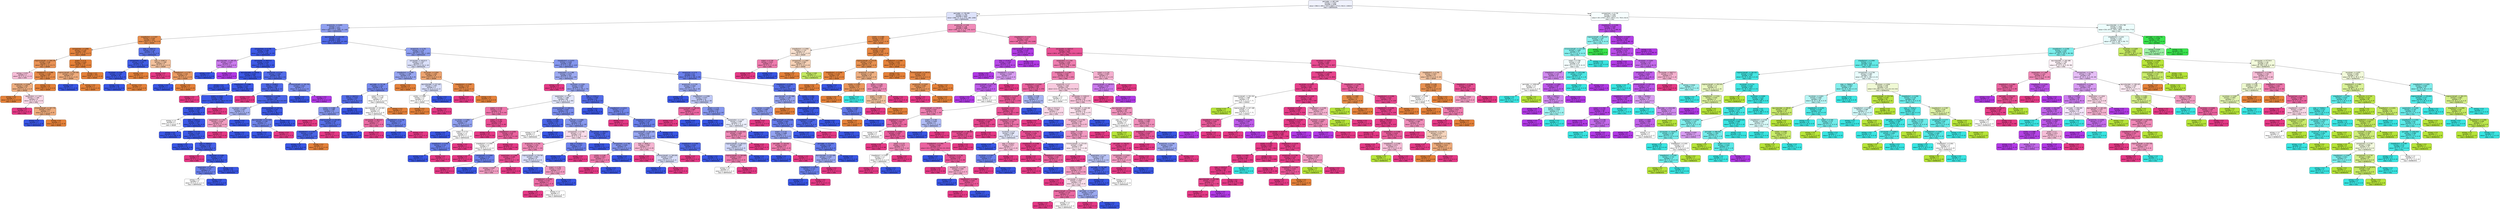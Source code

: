 digraph Tree {
node [shape=box, style="filled, rounded", color="black", fontname="helvetica"] ;
edge [fontname="helvetica"] ;
0 [label="perimeter <= 867.049\nentropy = 2.643\nsamples = 4298\nvalue = [964.0, 699.0, 242.0, 838.0, 1772.0, 942.0, 1348.0]\nclass = DERMASON", fillcolor="#f0f2fd"] ;
1 [label="perimeter <= 745.383\nentropy = 1.781\nsamples = 2620\nvalue = [955, 21, 0, 4, 1772, 189, 1266]\nclass = DERMASON", fillcolor="#dde2fb"] ;
0 -> 1 [labeldistance=2.5, labelangle=45, headlabel="True"] ;
2 [label="eccentricity <= 0.655\nentropy = 1.17\nsamples = 1534\nvalue = [655, 0, 0, 0, 1695, 13, 149]\nclass = DERMASON", fillcolor="#90a0f0"] ;
1 -> 2 ;
3 [label="shapefactor1 <= 0.007\nentropy = 0.504\nsamples = 440\nvalue = [618, 0, 0, 0, 55, 0, 9]\nclass = SEKER", fillcolor="#e88e4d"] ;
2 -> 3 ;
4 [label="compactness <= 0.882\nentropy = 0.145\nsamples = 404\nvalue = [611, 0, 0, 0, 4, 0, 7]\nclass = SEKER", fillcolor="#e5833d"] ;
3 -> 4 ;
5 [label="majoraxislength <= 238.178\nentropy = 0.66\nsamples = 47\nvalue = [69, 0, 0, 0, 3, 0, 7]\nclass = SEKER", fillcolor="#e99255"] ;
4 -> 5 ;
6 [label="entropy = 0.971\nsamples = 2\nvalue = [0, 0, 0, 0, 2, 0, 3]\nclass = SIRA", fillcolor="#f6bdd7"] ;
5 -> 6 ;
7 [label="shapefactor4 <= 0.998\nentropy = 0.406\nsamples = 45\nvalue = [69, 0, 0, 0, 1, 0, 4]\nclass = SEKER", fillcolor="#e78a47"] ;
5 -> 7 ;
8 [label="eccentricity <= 0.646\nentropy = 1.053\nsamples = 13\nvalue = [13, 0, 0, 0, 1, 0, 4]\nclass = SEKER", fillcolor="#eeae80"] ;
7 -> 8 ;
9 [label="entropy = 0.0\nsamples = 7\nvalue = [10, 0, 0, 0, 0, 0, 0]\nclass = SEKER", fillcolor="#e58139"] ;
8 -> 9 ;
10 [label="aspectration <= 1.315\nentropy = 1.406\nsamples = 6\nvalue = [3, 0, 0, 0, 1, 0, 4]\nclass = SIRA", fillcolor="#fad7e7"] ;
8 -> 10 ;
11 [label="entropy = 0.0\nsamples = 2\nvalue = [0, 0, 0, 0, 0, 0, 4]\nclass = SIRA", fillcolor="#e53986"] ;
10 -> 11 ;
12 [label="minoraxislength <= 187.779\nentropy = 0.811\nsamples = 4\nvalue = [3, 0, 0, 0, 1, 0, 0]\nclass = SEKER", fillcolor="#eeab7b"] ;
10 -> 12 ;
13 [label="entropy = 0.0\nsamples = 1\nvalue = [0, 0, 0, 0, 1, 0, 0]\nclass = DERMASON", fillcolor="#3956e5"] ;
12 -> 13 ;
14 [label="entropy = 0.0\nsamples = 3\nvalue = [3, 0, 0, 0, 0, 0, 0]\nclass = SEKER", fillcolor="#e58139"] ;
12 -> 14 ;
15 [label="entropy = 0.0\nsamples = 32\nvalue = [56, 0, 0, 0, 0, 0, 0]\nclass = SEKER", fillcolor="#e58139"] ;
7 -> 15 ;
16 [label="extent <= 0.74\nentropy = 0.019\nsamples = 357\nvalue = [542, 0, 0, 0, 1, 0, 0]\nclass = SEKER", fillcolor="#e58139"] ;
4 -> 16 ;
17 [label="majoraxislength <= 235.436\nentropy = 0.811\nsamples = 3\nvalue = [3, 0, 0, 0, 1, 0, 0]\nclass = SEKER", fillcolor="#eeab7b"] ;
16 -> 17 ;
18 [label="entropy = 0.0\nsamples = 1\nvalue = [0, 0, 0, 0, 1, 0, 0]\nclass = DERMASON", fillcolor="#3956e5"] ;
17 -> 18 ;
19 [label="entropy = 0.0\nsamples = 2\nvalue = [3, 0, 0, 0, 0, 0, 0]\nclass = SEKER", fillcolor="#e58139"] ;
17 -> 19 ;
20 [label="entropy = 0.0\nsamples = 354\nvalue = [539, 0, 0, 0, 0, 0, 0]\nclass = SEKER", fillcolor="#e58139"] ;
16 -> 20 ;
21 [label="area <= 32827.5\nentropy = 0.724\nsamples = 36\nvalue = [7, 0, 0, 0, 51, 0, 2]\nclass = DERMASON", fillcolor="#5b73e9"] ;
3 -> 21 ;
22 [label="compactness <= 0.908\nentropy = 0.235\nsamples = 31\nvalue = [2, 0, 0, 0, 50, 0, 0]\nclass = DERMASON", fillcolor="#415de6"] ;
21 -> 22 ;
23 [label="roundness <= 0.967\nentropy = 0.139\nsamples = 30\nvalue = [1, 0, 0, 0, 50, 0, 0]\nclass = DERMASON", fillcolor="#3d59e6"] ;
22 -> 23 ;
24 [label="entropy = 0.0\nsamples = 29\nvalue = [0, 0, 0, 0, 50, 0, 0]\nclass = DERMASON", fillcolor="#3956e5"] ;
23 -> 24 ;
25 [label="entropy = 0.0\nsamples = 1\nvalue = [1, 0, 0, 0, 0, 0, 0]\nclass = SEKER", fillcolor="#e58139"] ;
23 -> 25 ;
26 [label="entropy = 0.0\nsamples = 1\nvalue = [1, 0, 0, 0, 0, 0, 0]\nclass = SEKER", fillcolor="#e58139"] ;
22 -> 26 ;
27 [label="area <= 32967.5\nentropy = 1.299\nsamples = 5\nvalue = [5, 0, 0, 0, 1, 0, 2]\nclass = SEKER", fillcolor="#f2c09c"] ;
21 -> 27 ;
28 [label="entropy = 0.0\nsamples = 1\nvalue = [0, 0, 0, 0, 0, 0, 2]\nclass = SIRA", fillcolor="#e53986"] ;
27 -> 28 ;
29 [label="shapefactor3 <= 0.757\nentropy = 0.65\nsamples = 4\nvalue = [5, 0, 0, 0, 1, 0, 0]\nclass = SEKER", fillcolor="#ea9a61"] ;
27 -> 29 ;
30 [label="entropy = 0.0\nsamples = 1\nvalue = [0, 0, 0, 0, 1, 0, 0]\nclass = DERMASON", fillcolor="#3956e5"] ;
29 -> 30 ;
31 [label="entropy = 0.0\nsamples = 3\nvalue = [5, 0, 0, 0, 0, 0, 0]\nclass = SEKER", fillcolor="#e58139"] ;
29 -> 31 ;
32 [label="equivdiameter <= 212.423\nentropy = 0.59\nsamples = 1094\nvalue = [37, 0, 0, 0, 1640, 13, 140]\nclass = DERMASON", fillcolor="#4f69e8"] ;
2 -> 32 ;
33 [label="compactness <= 0.738\nentropy = 0.168\nsamples = 779\nvalue = [1, 0, 0, 0, 1295, 11, 15]\nclass = DERMASON", fillcolor="#3d59e6"] ;
32 -> 33 ;
34 [label="equivdiameter <= 189.102\nentropy = 0.811\nsamples = 5\nvalue = [0, 0, 0, 0, 3, 9, 0]\nclass = HOROZ", fillcolor="#cb7bee"] ;
33 -> 34 ;
35 [label="entropy = 0.0\nsamples = 1\nvalue = [0, 0, 0, 0, 3, 0, 0]\nclass = DERMASON", fillcolor="#3956e5"] ;
34 -> 35 ;
36 [label="entropy = 0.0\nsamples = 4\nvalue = [0, 0, 0, 0, 0, 9, 0]\nclass = HOROZ", fillcolor="#b139e5"] ;
34 -> 36 ;
37 [label="convexarea <= 35071.0\nentropy = 0.116\nsamples = 774\nvalue = [1, 0, 0, 0, 1292, 2, 15]\nclass = DERMASON", fillcolor="#3c58e5"] ;
33 -> 37 ;
38 [label="equivdiameter <= 200.81\nentropy = 0.042\nsamples = 705\nvalue = [1, 0, 0, 0, 1187, 0, 4]\nclass = DERMASON", fillcolor="#3a57e5"] ;
37 -> 38 ;
39 [label="entropy = 0.0\nsamples = 474\nvalue = [0, 0, 0, 0, 824, 0, 0]\nclass = DERMASON", fillcolor="#3956e5"] ;
38 -> 39 ;
40 [label="shapefactor4 <= 0.986\nentropy = 0.114\nsamples = 231\nvalue = [1, 0, 0, 0, 363, 0, 4]\nclass = DERMASON", fillcolor="#3c58e5"] ;
38 -> 40 ;
41 [label="entropy = 0.0\nsamples = 1\nvalue = [0, 0, 0, 0, 0, 0, 1]\nclass = SIRA", fillcolor="#e53986"] ;
40 -> 41 ;
42 [label="extent <= 0.824\nentropy = 0.096\nsamples = 230\nvalue = [1.0, 0.0, 0.0, 0.0, 363.0, 0.0, 3.0]\nclass = DERMASON", fillcolor="#3b58e5"] ;
40 -> 42 ;
43 [label="convexarea <= 32014.0\nentropy = 0.076\nsamples = 229\nvalue = [1, 0, 0, 0, 363, 0, 2]\nclass = DERMASON", fillcolor="#3b57e5"] ;
42 -> 43 ;
44 [label="entropy = 1.0\nsamples = 2\nvalue = [1, 0, 0, 0, 1, 0, 0]\nclass = SEKER", fillcolor="#ffffff"] ;
43 -> 44 ;
45 [label="area <= 33624.5\nentropy = 0.049\nsamples = 227\nvalue = [0, 0, 0, 0, 362, 0, 2]\nclass = DERMASON", fillcolor="#3a57e5"] ;
43 -> 45 ;
46 [label="entropy = 0.0\nsamples = 152\nvalue = [0, 0, 0, 0, 248, 0, 0]\nclass = DERMASON", fillcolor="#3956e5"] ;
45 -> 46 ;
47 [label="extent <= 0.774\nentropy = 0.126\nsamples = 75\nvalue = [0, 0, 0, 0, 114, 0, 2]\nclass = DERMASON", fillcolor="#3c59e5"] ;
45 -> 47 ;
48 [label="entropy = 0.0\nsamples = 47\nvalue = [0, 0, 0, 0, 78, 0, 0]\nclass = DERMASON", fillcolor="#3956e5"] ;
47 -> 48 ;
49 [label="area <= 33640.5\nentropy = 0.297\nsamples = 28\nvalue = [0, 0, 0, 0, 36, 0, 2]\nclass = DERMASON", fillcolor="#445fe6"] ;
47 -> 49 ;
50 [label="entropy = 0.0\nsamples = 1\nvalue = [0, 0, 0, 0, 0, 0, 1]\nclass = SIRA", fillcolor="#e53986"] ;
49 -> 50 ;
51 [label="roundness <= 0.891\nentropy = 0.179\nsamples = 27\nvalue = [0, 0, 0, 0, 36, 0, 1]\nclass = DERMASON", fillcolor="#3e5be6"] ;
49 -> 51 ;
52 [label="aspectration <= 1.577\nentropy = 0.722\nsamples = 3\nvalue = [0, 0, 0, 0, 4, 0, 1]\nclass = DERMASON", fillcolor="#6a80ec"] ;
51 -> 52 ;
53 [label="entropy = 1.0\nsamples = 2\nvalue = [0, 0, 0, 0, 1, 0, 1]\nclass = DERMASON", fillcolor="#ffffff"] ;
52 -> 53 ;
54 [label="entropy = 0.0\nsamples = 1\nvalue = [0, 0, 0, 0, 3, 0, 0]\nclass = DERMASON", fillcolor="#3956e5"] ;
52 -> 54 ;
55 [label="entropy = 0.0\nsamples = 24\nvalue = [0, 0, 0, 0, 32, 0, 0]\nclass = DERMASON", fillcolor="#3956e5"] ;
51 -> 55 ;
56 [label="entropy = 0.0\nsamples = 1\nvalue = [0, 0, 0, 0, 0, 0, 1]\nclass = SIRA", fillcolor="#e53986"] ;
42 -> 56 ;
57 [label="eccentricity <= 0.797\nentropy = 0.569\nsamples = 69\nvalue = [0, 0, 0, 0, 105, 2, 11]\nclass = DERMASON", fillcolor="#516be8"] ;
37 -> 57 ;
58 [label="area <= 34488.5\nentropy = 0.469\nsamples = 64\nvalue = [0, 0, 0, 0, 99, 0, 11]\nclass = DERMASON", fillcolor="#4f69e8"] ;
57 -> 58 ;
59 [label="entropy = 0.0\nsamples = 1\nvalue = [0, 0, 0, 0, 0, 0, 3]\nclass = SIRA", fillcolor="#e53986"] ;
58 -> 59 ;
60 [label="shapefactor4 <= 0.996\nentropy = 0.383\nsamples = 63\nvalue = [0.0, 0.0, 0.0, 0.0, 99.0, 0.0, 8.0]\nclass = DERMASON", fillcolor="#4964e7"] ;
58 -> 60 ;
61 [label="roundness <= 0.892\nentropy = 0.937\nsamples = 12\nvalue = [0, 0, 0, 0, 11, 0, 6]\nclass = DERMASON", fillcolor="#a5b2f3"] ;
60 -> 61 ;
62 [label="aspectration <= 1.581\nentropy = 0.918\nsamples = 8\nvalue = [0, 0, 0, 0, 3, 0, 6]\nclass = SIRA", fillcolor="#f29cc2"] ;
61 -> 62 ;
63 [label="entropy = 0.0\nsamples = 5\nvalue = [0, 0, 0, 0, 0, 0, 6]\nclass = SIRA", fillcolor="#e53986"] ;
62 -> 63 ;
64 [label="entropy = 0.0\nsamples = 3\nvalue = [0, 0, 0, 0, 3, 0, 0]\nclass = DERMASON", fillcolor="#3956e5"] ;
62 -> 64 ;
65 [label="entropy = 0.0\nsamples = 4\nvalue = [0, 0, 0, 0, 8, 0, 0]\nclass = DERMASON", fillcolor="#3956e5"] ;
61 -> 65 ;
66 [label="minoraxislength <= 167.12\nentropy = 0.154\nsamples = 51\nvalue = [0, 0, 0, 0, 88, 0, 2]\nclass = DERMASON", fillcolor="#3d5ae6"] ;
60 -> 66 ;
67 [label="equivdiameter <= 211.525\nentropy = 0.764\nsamples = 5\nvalue = [0, 0, 0, 0, 7, 0, 2]\nclass = DERMASON", fillcolor="#7286ec"] ;
66 -> 67 ;
68 [label="entropy = 0.0\nsamples = 4\nvalue = [0, 0, 0, 0, 7, 0, 0]\nclass = DERMASON", fillcolor="#3956e5"] ;
67 -> 68 ;
69 [label="entropy = 0.0\nsamples = 1\nvalue = [0, 0, 0, 0, 0, 0, 2]\nclass = SIRA", fillcolor="#e53986"] ;
67 -> 69 ;
70 [label="entropy = 0.0\nsamples = 46\nvalue = [0, 0, 0, 0, 81, 0, 0]\nclass = DERMASON", fillcolor="#3956e5"] ;
66 -> 70 ;
71 [label="minoraxislength <= 162.761\nentropy = 0.811\nsamples = 5\nvalue = [0, 0, 0, 0, 6, 2, 0]\nclass = DERMASON", fillcolor="#7b8eee"] ;
57 -> 71 ;
72 [label="entropy = 0.0\nsamples = 4\nvalue = [0, 0, 0, 0, 6, 0, 0]\nclass = DERMASON", fillcolor="#3956e5"] ;
71 -> 72 ;
73 [label="entropy = 0.0\nsamples = 1\nvalue = [0, 0, 0, 0, 0, 2, 0]\nclass = HOROZ", fillcolor="#b139e5"] ;
71 -> 73 ;
74 [label="eccentricity <= 0.701\nentropy = 1.179\nsamples = 315\nvalue = [36, 0, 0, 0, 345, 2, 125]\nclass = DERMASON", fillcolor="#8d9ef0"] ;
32 -> 74 ;
75 [label="convexarea <= 40122.5\nentropy = 1.427\nsamples = 57\nvalue = [33, 0, 0, 0, 43, 0, 12]\nclass = DERMASON", fillcolor="#dbe0fa"] ;
74 -> 75 ;
76 [label="shapefactor4 <= 0.999\nentropy = 1.299\nsamples = 41\nvalue = [14, 0, 0, 0, 40, 0, 9]\nclass = DERMASON", fillcolor="#96a5f1"] ;
75 -> 76 ;
77 [label="perimeter <= 727.38\nentropy = 1.022\nsamples = 35\nvalue = [4, 0, 0, 0, 40, 0, 9]\nclass = DERMASON", fillcolor="#7488ed"] ;
76 -> 77 ;
78 [label="area <= 36975.0\nentropy = 0.634\nsamples = 27\nvalue = [1, 0, 0, 0, 35, 0, 4]\nclass = DERMASON", fillcolor="#546de9"] ;
77 -> 78 ;
79 [label="solidity <= 0.988\nentropy = 1.086\nsamples = 12\nvalue = [1, 0, 0, 0, 12, 0, 4]\nclass = DERMASON", fillcolor="#8597ef"] ;
78 -> 79 ;
80 [label="entropy = 0.0\nsamples = 2\nvalue = [0, 0, 0, 0, 0, 0, 3]\nclass = SIRA", fillcolor="#e53986"] ;
79 -> 80 ;
81 [label="majoraxislength <= 254.807\nentropy = 0.735\nsamples = 10\nvalue = [1, 0, 0, 0, 12, 0, 1]\nclass = DERMASON", fillcolor="#5770e9"] ;
79 -> 81 ;
82 [label="shapefactor1 <= 0.007\nentropy = 0.391\nsamples = 9\nvalue = [1, 0, 0, 0, 12, 0, 0]\nclass = DERMASON", fillcolor="#4964e7"] ;
81 -> 82 ;
83 [label="entropy = 0.0\nsamples = 8\nvalue = [0, 0, 0, 0, 12, 0, 0]\nclass = DERMASON", fillcolor="#3956e5"] ;
82 -> 83 ;
84 [label="entropy = 0.0\nsamples = 1\nvalue = [1, 0, 0, 0, 0, 0, 0]\nclass = SEKER", fillcolor="#e58139"] ;
82 -> 84 ;
85 [label="entropy = 0.0\nsamples = 1\nvalue = [0, 0, 0, 0, 0, 0, 1]\nclass = SIRA", fillcolor="#e53986"] ;
81 -> 85 ;
86 [label="entropy = 0.0\nsamples = 15\nvalue = [0, 0, 0, 0, 23, 0, 0]\nclass = DERMASON", fillcolor="#3956e5"] ;
78 -> 86 ;
87 [label="extent <= 0.778\nentropy = 1.549\nsamples = 8\nvalue = [3, 0, 0, 0, 5, 0, 5]\nclass = DERMASON", fillcolor="#ffffff"] ;
77 -> 87 ;
88 [label="equivdiameter <= 222.661\nentropy = 1.0\nsamples = 6\nvalue = [0, 0, 0, 0, 5, 0, 5]\nclass = DERMASON", fillcolor="#ffffff"] ;
87 -> 88 ;
89 [label="convexarea <= 38110.0\nentropy = 0.722\nsamples = 3\nvalue = [0, 0, 0, 0, 1, 0, 4]\nclass = SIRA", fillcolor="#ec6aa4"] ;
88 -> 89 ;
90 [label="entropy = 0.0\nsamples = 1\nvalue = [0, 0, 0, 0, 1, 0, 0]\nclass = DERMASON", fillcolor="#3956e5"] ;
89 -> 90 ;
91 [label="entropy = 0.0\nsamples = 2\nvalue = [0, 0, 0, 0, 0, 0, 4]\nclass = SIRA", fillcolor="#e53986"] ;
89 -> 91 ;
92 [label="shapefactor3 <= 0.738\nentropy = 0.722\nsamples = 3\nvalue = [0, 0, 0, 0, 4, 0, 1]\nclass = DERMASON", fillcolor="#6a80ec"] ;
88 -> 92 ;
93 [label="entropy = 0.0\nsamples = 2\nvalue = [0, 0, 0, 0, 4, 0, 0]\nclass = DERMASON", fillcolor="#3956e5"] ;
92 -> 93 ;
94 [label="entropy = 0.0\nsamples = 1\nvalue = [0, 0, 0, 0, 0, 0, 1]\nclass = SIRA", fillcolor="#e53986"] ;
92 -> 94 ;
95 [label="entropy = 0.0\nsamples = 2\nvalue = [3, 0, 0, 0, 0, 0, 0]\nclass = SEKER", fillcolor="#e58139"] ;
87 -> 95 ;
96 [label="entropy = 0.0\nsamples = 6\nvalue = [10, 0, 0, 0, 0, 0, 0]\nclass = SEKER", fillcolor="#e58139"] ;
76 -> 96 ;
97 [label="roundness <= 0.934\nentropy = 1.035\nsamples = 16\nvalue = [19, 0, 0, 0, 3, 0, 3]\nclass = SEKER", fillcolor="#eca36f"] ;
75 -> 97 ;
98 [label="equivdiameter <= 227.401\nentropy = 1.557\nsamples = 4\nvalue = [2, 0, 0, 0, 3, 0, 2]\nclass = DERMASON", fillcolor="#d7ddfa"] ;
97 -> 98 ;
99 [label="solidity <= 0.989\nentropy = 1.0\nsamples = 3\nvalue = [2, 0, 0, 0, 0, 0, 2]\nclass = SEKER", fillcolor="#ffffff"] ;
98 -> 99 ;
100 [label="entropy = 0.0\nsamples = 1\nvalue = [2, 0, 0, 0, 0, 0, 0]\nclass = SEKER", fillcolor="#e58139"] ;
99 -> 100 ;
101 [label="entropy = 0.0\nsamples = 2\nvalue = [0, 0, 0, 0, 0, 0, 2]\nclass = SIRA", fillcolor="#e53986"] ;
99 -> 101 ;
102 [label="entropy = 0.0\nsamples = 1\nvalue = [0, 0, 0, 0, 3, 0, 0]\nclass = DERMASON", fillcolor="#3956e5"] ;
98 -> 102 ;
103 [label="shapefactor4 <= 0.997\nentropy = 0.31\nsamples = 12\nvalue = [17, 0, 0, 0, 0, 0, 1]\nclass = SEKER", fillcolor="#e78845"] ;
97 -> 103 ;
104 [label="entropy = 0.0\nsamples = 1\nvalue = [0, 0, 0, 0, 0, 0, 1]\nclass = SIRA", fillcolor="#e53986"] ;
103 -> 104 ;
105 [label="entropy = 0.0\nsamples = 11\nvalue = [17, 0, 0, 0, 0, 0, 0]\nclass = SEKER", fillcolor="#e58139"] ;
103 -> 105 ;
106 [label="shapefactor3 <= 0.673\nentropy = 0.939\nsamples = 258\nvalue = [3, 0, 0, 0, 302, 2, 113]\nclass = DERMASON", fillcolor="#8597ef"] ;
74 -> 106 ;
107 [label="aspectration <= 1.486\nentropy = 0.974\nsamples = 154\nvalue = [0, 0, 0, 0, 170, 2, 84]\nclass = DERMASON", fillcolor="#9caaf2"] ;
106 -> 107 ;
108 [label="entropy = 0.0\nsamples = 2\nvalue = [0, 0, 0, 0, 0, 0, 9]\nclass = SIRA", fillcolor="#e53986"] ;
107 -> 108 ;
109 [label="roundness <= 0.901\nentropy = 0.949\nsamples = 152\nvalue = [0, 0, 0, 0, 170, 2, 75]\nclass = DERMASON", fillcolor="#92a2f1"] ;
107 -> 109 ;
110 [label="aspectration <= 1.547\nentropy = 1.088\nsamples = 85\nvalue = [0, 0, 0, 0, 75, 2, 63]\nclass = DERMASON", fillcolor="#e0e5fb"] ;
109 -> 110 ;
111 [label="extent <= 0.718\nentropy = 0.775\nsamples = 32\nvalue = [0, 0, 0, 0, 13, 0, 44]\nclass = SIRA", fillcolor="#ed74aa"] ;
110 -> 111 ;
112 [label="roundness <= 0.893\nentropy = 0.89\nsamples = 7\nvalue = [0, 0, 0, 0, 9, 0, 4]\nclass = DERMASON", fillcolor="#91a1f1"] ;
111 -> 112 ;
113 [label="entropy = 0.0\nsamples = 3\nvalue = [0, 0, 0, 0, 5, 0, 0]\nclass = DERMASON", fillcolor="#3956e5"] ;
112 -> 113 ;
114 [label="extent <= 0.714\nentropy = 1.0\nsamples = 4\nvalue = [0, 0, 0, 0, 4, 0, 4]\nclass = DERMASON", fillcolor="#ffffff"] ;
112 -> 114 ;
115 [label="shapefactor2 <= 0.002\nentropy = 0.722\nsamples = 3\nvalue = [0, 0, 0, 0, 4, 0, 1]\nclass = DERMASON", fillcolor="#6a80ec"] ;
114 -> 115 ;
116 [label="entropy = 0.0\nsamples = 2\nvalue = [0, 0, 0, 0, 4, 0, 0]\nclass = DERMASON", fillcolor="#3956e5"] ;
115 -> 116 ;
117 [label="entropy = 0.0\nsamples = 1\nvalue = [0, 0, 0, 0, 0, 0, 1]\nclass = SIRA", fillcolor="#e53986"] ;
115 -> 117 ;
118 [label="entropy = 0.0\nsamples = 1\nvalue = [0, 0, 0, 0, 0, 0, 3]\nclass = SIRA", fillcolor="#e53986"] ;
114 -> 118 ;
119 [label="extent <= 0.767\nentropy = 0.439\nsamples = 25\nvalue = [0, 0, 0, 0, 4, 0, 40]\nclass = SIRA", fillcolor="#e84d92"] ;
111 -> 119 ;
120 [label="entropy = 0.0\nsamples = 10\nvalue = [0, 0, 0, 0, 0, 0, 20]\nclass = SIRA", fillcolor="#e53986"] ;
119 -> 120 ;
121 [label="shapefactor3 <= 0.654\nentropy = 0.65\nsamples = 15\nvalue = [0, 0, 0, 0, 4, 0, 20]\nclass = SIRA", fillcolor="#ea619e"] ;
119 -> 121 ;
122 [label="shapefactor4 <= 0.994\nentropy = 1.0\nsamples = 7\nvalue = [0, 0, 0, 0, 4, 0, 4]\nclass = DERMASON", fillcolor="#ffffff"] ;
121 -> 122 ;
123 [label="entropy = 0.0\nsamples = 3\nvalue = [0, 0, 0, 0, 0, 0, 3]\nclass = SIRA", fillcolor="#e53986"] ;
122 -> 123 ;
124 [label="compactness <= 0.806\nentropy = 0.722\nsamples = 4\nvalue = [0, 0, 0, 0, 4, 0, 1]\nclass = DERMASON", fillcolor="#6a80ec"] ;
122 -> 124 ;
125 [label="entropy = 0.0\nsamples = 1\nvalue = [0, 0, 0, 0, 0, 0, 1]\nclass = SIRA", fillcolor="#e53986"] ;
124 -> 125 ;
126 [label="entropy = 0.0\nsamples = 3\nvalue = [0, 0, 0, 0, 4, 0, 0]\nclass = DERMASON", fillcolor="#3956e5"] ;
124 -> 126 ;
127 [label="entropy = 0.0\nsamples = 8\nvalue = [0, 0, 0, 0, 0, 0, 16]\nclass = SIRA", fillcolor="#e53986"] ;
121 -> 127 ;
128 [label="minoraxislength <= 168.211\nentropy = 0.931\nsamples = 53\nvalue = [0, 0, 0, 0, 62, 2, 19]\nclass = DERMASON", fillcolor="#7a8dee"] ;
110 -> 128 ;
129 [label="solidity <= 0.987\nentropy = 0.391\nsamples = 10\nvalue = [0, 0, 0, 0, 12, 1, 0]\nclass = DERMASON", fillcolor="#4964e7"] ;
128 -> 129 ;
130 [label="entropy = 1.0\nsamples = 2\nvalue = [0, 0, 0, 0, 1, 1, 0]\nclass = DERMASON", fillcolor="#ffffff"] ;
129 -> 130 ;
131 [label="entropy = 0.0\nsamples = 8\nvalue = [0, 0, 0, 0, 11, 0, 0]\nclass = DERMASON", fillcolor="#3956e5"] ;
129 -> 131 ;
132 [label="roundness <= 0.886\nentropy = 0.945\nsamples = 43\nvalue = [0, 0, 0, 0, 50, 1, 19]\nclass = DERMASON", fillcolor="#8798ef"] ;
128 -> 132 ;
133 [label="compactness <= 0.798\nentropy = 1.17\nsamples = 20\nvalue = [0, 0, 0, 0, 13, 1, 16]\nclass = SIRA", fillcolor="#fadcea"] ;
132 -> 133 ;
134 [label="eccentricity <= 0.784\nentropy = 1.076\nsamples = 15\nvalue = [0, 0, 0, 0, 5, 1, 14]\nclass = SIRA", fillcolor="#ef88b6"] ;
133 -> 134 ;
135 [label="aspectration <= 1.569\nentropy = 0.439\nsamples = 7\nvalue = [0, 0, 0, 0, 0, 1, 10]\nclass = SIRA", fillcolor="#e84d92"] ;
134 -> 135 ;
136 [label="entropy = 0.918\nsamples = 2\nvalue = [0, 0, 0, 0, 0, 1, 2]\nclass = SIRA", fillcolor="#f29cc2"] ;
135 -> 136 ;
137 [label="entropy = 0.0\nsamples = 5\nvalue = [0, 0, 0, 0, 0, 0, 8]\nclass = SIRA", fillcolor="#e53986"] ;
135 -> 137 ;
138 [label="majoraxislength <= 278.785\nentropy = 0.991\nsamples = 8\nvalue = [0, 0, 0, 0, 5, 0, 4]\nclass = DERMASON", fillcolor="#d7ddfa"] ;
134 -> 138 ;
139 [label="entropy = 0.0\nsamples = 3\nvalue = [0, 0, 0, 0, 3, 0, 0]\nclass = DERMASON", fillcolor="#3956e5"] ;
138 -> 139 ;
140 [label="extent <= 0.764\nentropy = 0.918\nsamples = 5\nvalue = [0, 0, 0, 0, 2, 0, 4]\nclass = SIRA", fillcolor="#f29cc2"] ;
138 -> 140 ;
141 [label="shapefactor2 <= 0.002\nentropy = 0.722\nsamples = 4\nvalue = [0, 0, 0, 0, 1, 0, 4]\nclass = SIRA", fillcolor="#ec6aa4"] ;
140 -> 141 ;
142 [label="entropy = 0.0\nsamples = 2\nvalue = [0, 0, 0, 0, 0, 0, 3]\nclass = SIRA", fillcolor="#e53986"] ;
141 -> 142 ;
143 [label="entropy = 1.0\nsamples = 2\nvalue = [0, 0, 0, 0, 1, 0, 1]\nclass = DERMASON", fillcolor="#ffffff"] ;
141 -> 143 ;
144 [label="entropy = 0.0\nsamples = 1\nvalue = [0, 0, 0, 0, 1, 0, 0]\nclass = DERMASON", fillcolor="#3956e5"] ;
140 -> 144 ;
145 [label="area <= 37155.5\nentropy = 0.722\nsamples = 5\nvalue = [0, 0, 0, 0, 8, 0, 2]\nclass = DERMASON", fillcolor="#6a80ec"] ;
133 -> 145 ;
146 [label="entropy = 0.0\nsamples = 4\nvalue = [0, 0, 0, 0, 8, 0, 0]\nclass = DERMASON", fillcolor="#3956e5"] ;
145 -> 146 ;
147 [label="entropy = 0.0\nsamples = 1\nvalue = [0, 0, 0, 0, 0, 0, 2]\nclass = SIRA", fillcolor="#e53986"] ;
145 -> 147 ;
148 [label="convexarea <= 39338.0\nentropy = 0.384\nsamples = 23\nvalue = [0, 0, 0, 0, 37, 0, 3]\nclass = DERMASON", fillcolor="#4964e7"] ;
132 -> 148 ;
149 [label="entropy = 0.0\nsamples = 17\nvalue = [0, 0, 0, 0, 29, 0, 0]\nclass = DERMASON", fillcolor="#3956e5"] ;
148 -> 149 ;
150 [label="compactness <= 0.796\nentropy = 0.845\nsamples = 6\nvalue = [0, 0, 0, 0, 8, 0, 3]\nclass = DERMASON", fillcolor="#8395ef"] ;
148 -> 150 ;
151 [label="solidity <= 0.99\nentropy = 0.811\nsamples = 3\nvalue = [0, 0, 0, 0, 1, 0, 3]\nclass = SIRA", fillcolor="#ee7bae"] ;
150 -> 151 ;
152 [label="entropy = 0.0\nsamples = 2\nvalue = [0, 0, 0, 0, 0, 0, 3]\nclass = SIRA", fillcolor="#e53986"] ;
151 -> 152 ;
153 [label="entropy = 0.0\nsamples = 1\nvalue = [0, 0, 0, 0, 1, 0, 0]\nclass = DERMASON", fillcolor="#3956e5"] ;
151 -> 153 ;
154 [label="entropy = 0.0\nsamples = 3\nvalue = [0, 0, 0, 0, 7, 0, 0]\nclass = DERMASON", fillcolor="#3956e5"] ;
150 -> 154 ;
155 [label="area <= 37921.0\nentropy = 0.506\nsamples = 67\nvalue = [0, 0, 0, 0, 95, 0, 12]\nclass = DERMASON", fillcolor="#526be8"] ;
109 -> 155 ;
156 [label="entropy = 0.0\nsamples = 36\nvalue = [0, 0, 0, 0, 54, 0, 0]\nclass = DERMASON", fillcolor="#3956e5"] ;
155 -> 156 ;
157 [label="shapefactor3 <= 0.614\nentropy = 0.772\nsamples = 31\nvalue = [0, 0, 0, 0, 41, 0, 12]\nclass = DERMASON", fillcolor="#7387ed"] ;
155 -> 157 ;
158 [label="entropy = 0.0\nsamples = 1\nvalue = [0, 0, 0, 0, 0, 0, 2]\nclass = SIRA", fillcolor="#e53986"] ;
157 -> 158 ;
159 [label="shapefactor1 <= 0.007\nentropy = 0.714\nsamples = 30\nvalue = [0, 0, 0, 0, 41, 0, 10]\nclass = DERMASON", fillcolor="#697feb"] ;
157 -> 159 ;
160 [label="minoraxislength <= 181.185\nentropy = 0.907\nsamples = 20\nvalue = [0, 0, 0, 0, 21, 0, 10]\nclass = DERMASON", fillcolor="#97a6f1"] ;
159 -> 160 ;
161 [label="area <= 38081.5\nentropy = 0.961\nsamples = 7\nvalue = [0, 0, 0, 0, 5, 0, 8]\nclass = SIRA", fillcolor="#f5b5d2"] ;
160 -> 161 ;
162 [label="entropy = 0.0\nsamples = 2\nvalue = [0, 0, 0, 0, 0, 0, 4]\nclass = SIRA", fillcolor="#e53986"] ;
161 -> 162 ;
163 [label="minoraxislength <= 180.636\nentropy = 0.991\nsamples = 5\nvalue = [0, 0, 0, 0, 5, 0, 4]\nclass = DERMASON", fillcolor="#d7ddfa"] ;
161 -> 163 ;
164 [label="entropy = 0.0\nsamples = 3\nvalue = [0, 0, 0, 0, 5, 0, 0]\nclass = DERMASON", fillcolor="#3956e5"] ;
163 -> 164 ;
165 [label="entropy = 0.0\nsamples = 2\nvalue = [0, 0, 0, 0, 0, 0, 4]\nclass = SIRA", fillcolor="#e53986"] ;
163 -> 165 ;
166 [label="shapefactor4 <= 0.994\nentropy = 0.503\nsamples = 13\nvalue = [0, 0, 0, 0, 16, 0, 2]\nclass = DERMASON", fillcolor="#526be8"] ;
160 -> 166 ;
167 [label="entropy = 0.0\nsamples = 1\nvalue = [0, 0, 0, 0, 0, 0, 2]\nclass = SIRA", fillcolor="#e53986"] ;
166 -> 167 ;
168 [label="entropy = 0.0\nsamples = 12\nvalue = [0, 0, 0, 0, 16, 0, 0]\nclass = DERMASON", fillcolor="#3956e5"] ;
166 -> 168 ;
169 [label="entropy = 0.0\nsamples = 10\nvalue = [0, 0, 0, 0, 20, 0, 0]\nclass = DERMASON", fillcolor="#3956e5"] ;
159 -> 169 ;
170 [label="eccentricity <= 0.72\nentropy = 0.8\nsamples = 104\nvalue = [3, 0, 0, 0, 132, 0, 29]\nclass = DERMASON", fillcolor="#687eeb"] ;
106 -> 170 ;
171 [label="eccentricity <= 0.705\nentropy = 0.918\nsamples = 37\nvalue = [0, 0, 0, 0, 38, 0, 19]\nclass = DERMASON", fillcolor="#9caaf2"] ;
170 -> 171 ;
172 [label="entropy = 0.0\nsamples = 6\nvalue = [0, 0, 0, 0, 10, 0, 0]\nclass = DERMASON", fillcolor="#3956e5"] ;
171 -> 172 ;
173 [label="shapefactor4 <= 0.996\nentropy = 0.973\nsamples = 31\nvalue = [0, 0, 0, 0, 28, 0, 19]\nclass = DERMASON", fillcolor="#bfc9f7"] ;
171 -> 173 ;
174 [label="minoraxislength <= 188.454\nentropy = 0.684\nsamples = 7\nvalue = [0, 0, 0, 0, 2, 0, 9]\nclass = SIRA", fillcolor="#eb65a1"] ;
173 -> 174 ;
175 [label="entropy = 0.0\nsamples = 6\nvalue = [0, 0, 0, 0, 0, 0, 9]\nclass = SIRA", fillcolor="#e53986"] ;
174 -> 175 ;
176 [label="entropy = 0.0\nsamples = 1\nvalue = [0, 0, 0, 0, 2, 0, 0]\nclass = DERMASON", fillcolor="#3956e5"] ;
174 -> 176 ;
177 [label="extent <= 0.76\nentropy = 0.852\nsamples = 24\nvalue = [0, 0, 0, 0, 26, 0, 10]\nclass = DERMASON", fillcolor="#8597ef"] ;
173 -> 177 ;
178 [label="entropy = 0.0\nsamples = 10\nvalue = [0, 0, 0, 0, 15, 0, 0]\nclass = DERMASON", fillcolor="#3956e5"] ;
177 -> 178 ;
179 [label="aspectration <= 1.437\nentropy = 0.998\nsamples = 14\nvalue = [0, 0, 0, 0, 11, 0, 10]\nclass = DERMASON", fillcolor="#edf0fd"] ;
177 -> 179 ;
180 [label="equivdiameter <= 221.043\nentropy = 0.863\nsamples = 10\nvalue = [0, 0, 0, 0, 4, 0, 10]\nclass = SIRA", fillcolor="#ef88b6"] ;
179 -> 180 ;
181 [label="majoraxislength <= 262.813\nentropy = 0.985\nsamples = 5\nvalue = [0, 0, 0, 0, 4, 0, 3]\nclass = DERMASON", fillcolor="#ced5f8"] ;
180 -> 181 ;
182 [label="majoraxislength <= 260.669\nentropy = 0.811\nsamples = 3\nvalue = [0, 0, 0, 0, 1, 0, 3]\nclass = SIRA", fillcolor="#ee7bae"] ;
181 -> 182 ;
183 [label="entropy = 1.0\nsamples = 2\nvalue = [0, 0, 0, 0, 1, 0, 1]\nclass = DERMASON", fillcolor="#ffffff"] ;
182 -> 183 ;
184 [label="entropy = 0.0\nsamples = 1\nvalue = [0, 0, 0, 0, 0, 0, 2]\nclass = SIRA", fillcolor="#e53986"] ;
182 -> 184 ;
185 [label="entropy = 0.0\nsamples = 2\nvalue = [0, 0, 0, 0, 3, 0, 0]\nclass = DERMASON", fillcolor="#3956e5"] ;
181 -> 185 ;
186 [label="entropy = 0.0\nsamples = 5\nvalue = [0, 0, 0, 0, 0, 0, 7]\nclass = SIRA", fillcolor="#e53986"] ;
180 -> 186 ;
187 [label="entropy = 0.0\nsamples = 4\nvalue = [0, 0, 0, 0, 7, 0, 0]\nclass = DERMASON", fillcolor="#3956e5"] ;
179 -> 187 ;
188 [label="shapefactor2 <= 0.002\nentropy = 0.628\nsamples = 67\nvalue = [3, 0, 0, 0, 94, 0, 10]\nclass = DERMASON", fillcolor="#546de8"] ;
170 -> 188 ;
189 [label="equivdiameter <= 227.996\nentropy = 1.146\nsamples = 22\nvalue = [2, 0, 0, 0, 22, 0, 9]\nclass = DERMASON", fillcolor="#94a3f1"] ;
188 -> 189 ;
190 [label="roundness <= 0.905\nentropy = 0.869\nsamples = 21\nvalue = [0, 0, 0, 0, 22, 0, 9]\nclass = DERMASON", fillcolor="#8a9bf0"] ;
189 -> 190 ;
191 [label="entropy = 0.0\nsamples = 3\nvalue = [0, 0, 0, 0, 0, 0, 4]\nclass = SIRA", fillcolor="#e53986"] ;
190 -> 191 ;
192 [label="majoraxislength <= 273.548\nentropy = 0.691\nsamples = 18\nvalue = [0, 0, 0, 0, 22, 0, 5]\nclass = DERMASON", fillcolor="#667ceb"] ;
190 -> 192 ;
193 [label="extent <= 0.742\nentropy = 0.896\nsamples = 12\nvalue = [0, 0, 0, 0, 11, 0, 5]\nclass = DERMASON", fillcolor="#93a3f1"] ;
192 -> 193 ;
194 [label="perimeter <= 733.552\nentropy = 0.811\nsamples = 3\nvalue = [0, 0, 0, 0, 1, 0, 3]\nclass = SIRA", fillcolor="#ee7bae"] ;
193 -> 194 ;
195 [label="entropy = 0.0\nsamples = 1\nvalue = [0, 0, 0, 0, 1, 0, 0]\nclass = DERMASON", fillcolor="#3956e5"] ;
194 -> 195 ;
196 [label="entropy = 0.0\nsamples = 2\nvalue = [0, 0, 0, 0, 0, 0, 3]\nclass = SIRA", fillcolor="#e53986"] ;
194 -> 196 ;
197 [label="perimeter <= 727.676\nentropy = 0.65\nsamples = 9\nvalue = [0, 0, 0, 0, 10, 0, 2]\nclass = DERMASON", fillcolor="#6178ea"] ;
193 -> 197 ;
198 [label="equivdiameter <= 222.458\nentropy = 0.918\nsamples = 4\nvalue = [0, 0, 0, 0, 4, 0, 2]\nclass = DERMASON", fillcolor="#9caaf2"] ;
197 -> 198 ;
199 [label="shapefactor3 <= 0.679\nentropy = 0.722\nsamples = 3\nvalue = [0, 0, 0, 0, 4, 0, 1]\nclass = DERMASON", fillcolor="#6a80ec"] ;
198 -> 199 ;
200 [label="entropy = 0.0\nsamples = 2\nvalue = [0, 0, 0, 0, 4, 0, 0]\nclass = DERMASON", fillcolor="#3956e5"] ;
199 -> 200 ;
201 [label="entropy = 0.0\nsamples = 1\nvalue = [0, 0, 0, 0, 0, 0, 1]\nclass = SIRA", fillcolor="#e53986"] ;
199 -> 201 ;
202 [label="entropy = 0.0\nsamples = 1\nvalue = [0, 0, 0, 0, 0, 0, 1]\nclass = SIRA", fillcolor="#e53986"] ;
198 -> 202 ;
203 [label="entropy = 0.0\nsamples = 5\nvalue = [0, 0, 0, 0, 6, 0, 0]\nclass = DERMASON", fillcolor="#3956e5"] ;
197 -> 203 ;
204 [label="entropy = 0.0\nsamples = 6\nvalue = [0, 0, 0, 0, 11, 0, 0]\nclass = DERMASON", fillcolor="#3956e5"] ;
192 -> 204 ;
205 [label="entropy = 0.0\nsamples = 1\nvalue = [2, 0, 0, 0, 0, 0, 0]\nclass = SEKER", fillcolor="#e58139"] ;
189 -> 205 ;
206 [label="solidity <= 0.991\nentropy = 0.206\nsamples = 45\nvalue = [1, 0, 0, 0, 72, 0, 1]\nclass = DERMASON", fillcolor="#3e5be6"] ;
188 -> 206 ;
207 [label="majoraxislength <= 259.686\nentropy = 0.111\nsamples = 41\nvalue = [0, 0, 0, 0, 67, 0, 1]\nclass = DERMASON", fillcolor="#3c59e5"] ;
206 -> 207 ;
208 [label="shapefactor2 <= 0.002\nentropy = 0.439\nsamples = 6\nvalue = [0, 0, 0, 0, 10, 0, 1]\nclass = DERMASON", fillcolor="#4d67e8"] ;
207 -> 208 ;
209 [label="entropy = 0.0\nsamples = 1\nvalue = [0, 0, 0, 0, 0, 0, 1]\nclass = SIRA", fillcolor="#e53986"] ;
208 -> 209 ;
210 [label="entropy = 0.0\nsamples = 5\nvalue = [0, 0, 0, 0, 10, 0, 0]\nclass = DERMASON", fillcolor="#3956e5"] ;
208 -> 210 ;
211 [label="entropy = 0.0\nsamples = 35\nvalue = [0, 0, 0, 0, 57, 0, 0]\nclass = DERMASON", fillcolor="#3956e5"] ;
207 -> 211 ;
212 [label="solidity <= 0.992\nentropy = 0.65\nsamples = 4\nvalue = [1, 0, 0, 0, 5, 0, 0]\nclass = DERMASON", fillcolor="#6178ea"] ;
206 -> 212 ;
213 [label="entropy = 0.0\nsamples = 1\nvalue = [1, 0, 0, 0, 0, 0, 0]\nclass = SEKER", fillcolor="#e58139"] ;
212 -> 213 ;
214 [label="entropy = 0.0\nsamples = 3\nvalue = [0, 0, 0, 0, 5, 0, 0]\nclass = DERMASON", fillcolor="#3956e5"] ;
212 -> 214 ;
215 [label="eccentricity <= 0.69\nentropy = 1.48\nsamples = 1086\nvalue = [300, 21, 0, 4, 77, 176, 1117]\nclass = SIRA", fillcolor="#f08bb8"] ;
1 -> 215 ;
216 [label="solidity <= 0.985\nentropy = 0.491\nsamples = 172\nvalue = [252, 5, 0, 3, 2, 0, 9]\nclass = SEKER", fillcolor="#e78a47"] ;
215 -> 216 ;
217 [label="shapefactor4 <= 0.993\nentropy = 1.713\nsamples = 9\nvalue = [8, 5, 0, 0, 1, 0, 3]\nclass = SEKER", fillcolor="#f8e0ce"] ;
216 -> 217 ;
218 [label="extent <= 0.728\nentropy = 0.811\nsamples = 3\nvalue = [0, 0, 0, 0, 1, 0, 3]\nclass = SIRA", fillcolor="#ee7bae"] ;
217 -> 218 ;
219 [label="entropy = 0.0\nsamples = 2\nvalue = [0, 0, 0, 0, 0, 0, 3]\nclass = SIRA", fillcolor="#e53986"] ;
218 -> 219 ;
220 [label="entropy = 0.0\nsamples = 1\nvalue = [0, 0, 0, 0, 1, 0, 0]\nclass = DERMASON", fillcolor="#3956e5"] ;
218 -> 220 ;
221 [label="compactness <= 0.897\nentropy = 0.961\nsamples = 6\nvalue = [8, 5, 0, 0, 0, 0, 0]\nclass = SEKER", fillcolor="#f5d0b5"] ;
217 -> 221 ;
222 [label="entropy = 0.0\nsamples = 4\nvalue = [7, 0, 0, 0, 0, 0, 0]\nclass = SEKER", fillcolor="#e58139"] ;
221 -> 222 ;
223 [label="entropy = 0.65\nsamples = 2\nvalue = [1, 5, 0, 0, 0, 0, 0]\nclass = BARBUNYA", fillcolor="#c5ea61"] ;
221 -> 223 ;
224 [label="roundness <= 0.932\nentropy = 0.29\nsamples = 163\nvalue = [244, 0, 0, 3, 1, 0, 6]\nclass = SEKER", fillcolor="#e68641"] ;
216 -> 224 ;
225 [label="majoraxislength <= 274.45\nentropy = 0.672\nsamples = 45\nvalue = [69, 0, 0, 3, 1, 0, 5]\nclass = SEKER", fillcolor="#e89151"] ;
224 -> 225 ;
226 [label="shapefactor1 <= 0.006\nentropy = 0.139\nsamples = 26\nvalue = [50, 0, 0, 0, 1, 0, 0]\nclass = SEKER", fillcolor="#e6843d"] ;
225 -> 226 ;
227 [label="entropy = 0.0\nsamples = 25\nvalue = [50, 0, 0, 0, 0, 0, 0]\nclass = SEKER", fillcolor="#e58139"] ;
226 -> 227 ;
228 [label="entropy = 0.0\nsamples = 1\nvalue = [0, 0, 0, 0, 1, 0, 0]\nclass = DERMASON", fillcolor="#3956e5"] ;
226 -> 228 ;
229 [label="eccentricity <= 0.665\nentropy = 1.16\nsamples = 19\nvalue = [19, 0, 0, 3, 0, 0, 5]\nclass = SEKER", fillcolor="#eeaf81"] ;
225 -> 229 ;
230 [label="solidity <= 0.991\nentropy = 0.61\nsamples = 14\nvalue = [17, 0, 0, 3, 0, 0, 0]\nclass = SEKER", fillcolor="#ea975c"] ;
229 -> 230 ;
231 [label="entropy = 0.0\nsamples = 13\nvalue = [17, 0, 0, 0, 0, 0, 0]\nclass = SEKER", fillcolor="#e58139"] ;
230 -> 231 ;
232 [label="entropy = 0.0\nsamples = 1\nvalue = [0, 0, 0, 3, 0, 0, 0]\nclass = CALI", fillcolor="#39e5e2"] ;
230 -> 232 ;
233 [label="extent <= 0.794\nentropy = 0.863\nsamples = 5\nvalue = [2, 0, 0, 0, 0, 0, 5]\nclass = SIRA", fillcolor="#ef88b6"] ;
229 -> 233 ;
234 [label="extent <= 0.769\nentropy = 0.918\nsamples = 3\nvalue = [2, 0, 0, 0, 0, 0, 1]\nclass = SEKER", fillcolor="#f2c09c"] ;
233 -> 234 ;
235 [label="entropy = 0.0\nsamples = 1\nvalue = [0, 0, 0, 0, 0, 0, 1]\nclass = SIRA", fillcolor="#e53986"] ;
234 -> 235 ;
236 [label="entropy = 0.0\nsamples = 2\nvalue = [2, 0, 0, 0, 0, 0, 0]\nclass = SEKER", fillcolor="#e58139"] ;
234 -> 236 ;
237 [label="entropy = 0.0\nsamples = 2\nvalue = [0, 0, 0, 0, 0, 0, 4]\nclass = SIRA", fillcolor="#e53986"] ;
233 -> 237 ;
238 [label="shapefactor4 <= 0.999\nentropy = 0.051\nsamples = 118\nvalue = [175, 0, 0, 0, 0, 0, 1]\nclass = SEKER", fillcolor="#e5823a"] ;
224 -> 238 ;
239 [label="entropy = 0.0\nsamples = 105\nvalue = [158, 0, 0, 0, 0, 0, 0]\nclass = SEKER", fillcolor="#e58139"] ;
238 -> 239 ;
240 [label="minoraxislength <= 205.61\nentropy = 0.31\nsamples = 13\nvalue = [17, 0, 0, 0, 0, 0, 1]\nclass = SEKER", fillcolor="#e78845"] ;
238 -> 240 ;
241 [label="eccentricity <= 0.637\nentropy = 0.592\nsamples = 5\nvalue = [6, 0, 0, 0, 0, 0, 1]\nclass = SEKER", fillcolor="#e9965a"] ;
240 -> 241 ;
242 [label="entropy = 0.0\nsamples = 1\nvalue = [0, 0, 0, 0, 0, 0, 1]\nclass = SIRA", fillcolor="#e53986"] ;
241 -> 242 ;
243 [label="entropy = 0.0\nsamples = 4\nvalue = [6, 0, 0, 0, 0, 0, 0]\nclass = SEKER", fillcolor="#e58139"] ;
241 -> 243 ;
244 [label="entropy = 0.0\nsamples = 8\nvalue = [11, 0, 0, 0, 0, 0, 0]\nclass = SEKER", fillcolor="#e58139"] ;
240 -> 244 ;
245 [label="shapefactor3 <= 0.547\nentropy = 1.123\nsamples = 914\nvalue = [48, 16, 0, 1, 75, 176, 1108]\nclass = SIRA", fillcolor="#ec6ba5"] ;
215 -> 245 ;
246 [label="majoraxislength <= 325.501\nentropy = 0.132\nsamples = 111\nvalue = [0, 0, 0, 0, 0, 161, 3]\nclass = HOROZ", fillcolor="#b23de5"] ;
245 -> 246 ;
247 [label="area <= 42245.0\nentropy = 0.365\nsamples = 30\nvalue = [0, 0, 0, 0, 0, 40, 3]\nclass = HOROZ", fillcolor="#b748e7"] ;
246 -> 247 ;
248 [label="entropy = 0.0\nsamples = 23\nvalue = [0, 0, 0, 0, 0, 34, 0]\nclass = HOROZ", fillcolor="#b139e5"] ;
247 -> 248 ;
249 [label="shapefactor2 <= 0.001\nentropy = 0.918\nsamples = 7\nvalue = [0, 0, 0, 0, 0, 6, 3]\nclass = HOROZ", fillcolor="#d89cf2"] ;
247 -> 249 ;
250 [label="minoraxislength <= 172.704\nentropy = 0.592\nsamples = 5\nvalue = [0, 0, 0, 0, 0, 6, 1]\nclass = HOROZ", fillcolor="#be5ae9"] ;
249 -> 250 ;
251 [label="entropy = 0.0\nsamples = 3\nvalue = [0, 0, 0, 0, 0, 5, 0]\nclass = HOROZ", fillcolor="#b139e5"] ;
250 -> 251 ;
252 [label="entropy = 1.0\nsamples = 2\nvalue = [0, 0, 0, 0, 0, 1, 1]\nclass = HOROZ", fillcolor="#ffffff"] ;
250 -> 252 ;
253 [label="entropy = 0.0\nsamples = 2\nvalue = [0, 0, 0, 0, 0, 0, 2]\nclass = SIRA", fillcolor="#e53986"] ;
249 -> 253 ;
254 [label="entropy = 0.0\nsamples = 81\nvalue = [0, 0, 0, 0, 0, 121, 0]\nclass = HOROZ", fillcolor="#b139e5"] ;
246 -> 254 ;
255 [label="convexarea <= 42674.0\nentropy = 0.752\nsamples = 803\nvalue = [48.0, 16.0, 0.0, 1.0, 75.0, 15.0, 1105.0]\nclass = SIRA", fillcolor="#e85396"] ;
245 -> 255 ;
256 [label="aspectration <= 1.764\nentropy = 1.016\nsamples = 203\nvalue = [2, 4, 0, 0, 75, 4, 238]\nclass = SIRA", fillcolor="#ee7daf"] ;
255 -> 256 ;
257 [label="shapefactor4 <= 0.997\nentropy = 0.967\nsamples = 199\nvalue = [2, 4, 0, 0, 75, 1, 233]\nclass = SIRA", fillcolor="#ee7daf"] ;
256 -> 257 ;
258 [label="shapefactor2 <= 0.002\nentropy = 0.693\nsamples = 135\nvalue = [0, 0, 0, 0, 36, 1, 178]\nclass = SIRA", fillcolor="#ea629f"] ;
257 -> 258 ;
259 [label="shapefactor3 <= 0.614\nentropy = 0.613\nsamples = 126\nvalue = [0, 0, 0, 0, 27, 1, 173]\nclass = SIRA", fillcolor="#e95999"] ;
258 -> 259 ;
260 [label="minoraxislength <= 178.257\nentropy = 0.947\nsamples = 28\nvalue = [0, 0, 0, 0, 11, 1, 33]\nclass = SIRA", fillcolor="#ee7fb1"] ;
259 -> 260 ;
261 [label="shapefactor4 <= 0.99\nentropy = 0.812\nsamples = 22\nvalue = [0, 0, 0, 0, 6, 1, 30]\nclass = SIRA", fillcolor="#eb66a1"] ;
260 -> 261 ;
262 [label="entropy = 1.0\nsamples = 2\nvalue = [0, 0, 0, 0, 1, 1, 0]\nclass = DERMASON", fillcolor="#ffffff"] ;
261 -> 262 ;
263 [label="roundness <= 0.863\nentropy = 0.592\nsamples = 20\nvalue = [0, 0, 0, 0, 5, 0, 30]\nclass = SIRA", fillcolor="#e95a9a"] ;
261 -> 263 ;
264 [label="entropy = 0.0\nsamples = 9\nvalue = [0, 0, 0, 0, 0, 0, 18]\nclass = SIRA", fillcolor="#e53986"] ;
263 -> 264 ;
265 [label="extent <= 0.79\nentropy = 0.874\nsamples = 11\nvalue = [0, 0, 0, 0, 5, 0, 12]\nclass = SIRA", fillcolor="#f08bb8"] ;
263 -> 265 ;
266 [label="shapefactor1 <= 0.007\nentropy = 1.0\nsamples = 7\nvalue = [0, 0, 0, 0, 5, 0, 5]\nclass = DERMASON", fillcolor="#ffffff"] ;
265 -> 266 ;
267 [label="entropy = 0.0\nsamples = 3\nvalue = [0, 0, 0, 0, 0, 0, 5]\nclass = SIRA", fillcolor="#e53986"] ;
266 -> 267 ;
268 [label="entropy = 0.0\nsamples = 4\nvalue = [0, 0, 0, 0, 5, 0, 0]\nclass = DERMASON", fillcolor="#3956e5"] ;
266 -> 268 ;
269 [label="entropy = 0.0\nsamples = 4\nvalue = [0, 0, 0, 0, 0, 0, 7]\nclass = SIRA", fillcolor="#e53986"] ;
265 -> 269 ;
270 [label="extent <= 0.795\nentropy = 0.954\nsamples = 6\nvalue = [0, 0, 0, 0, 5, 0, 3]\nclass = DERMASON", fillcolor="#b0bbf5"] ;
260 -> 270 ;
271 [label="entropy = 0.0\nsamples = 4\nvalue = [0, 0, 0, 0, 5, 0, 0]\nclass = DERMASON", fillcolor="#3956e5"] ;
270 -> 271 ;
272 [label="entropy = 0.0\nsamples = 2\nvalue = [0, 0, 0, 0, 0, 0, 3]\nclass = SIRA", fillcolor="#e53986"] ;
270 -> 272 ;
273 [label="roundness <= 0.9\nentropy = 0.477\nsamples = 98\nvalue = [0, 0, 0, 0, 16, 0, 140]\nclass = SIRA", fillcolor="#e85094"] ;
259 -> 273 ;
274 [label="aspectration <= 1.561\nentropy = 0.303\nsamples = 75\nvalue = [0, 0, 0, 0, 6, 0, 105]\nclass = SIRA", fillcolor="#e6448d"] ;
273 -> 274 ;
275 [label="minoraxislength <= 185.981\nentropy = 0.435\nsamples = 44\nvalue = [0, 0, 0, 0, 6, 0, 61]\nclass = SIRA", fillcolor="#e84c92"] ;
274 -> 275 ;
276 [label="shapefactor4 <= 0.992\nentropy = 0.661\nsamples = 22\nvalue = [0.0, 0.0, 0.0, 0.0, 6.0, 0.0, 29.0]\nclass = SIRA", fillcolor="#ea629f"] ;
275 -> 276 ;
277 [label="entropy = 0.0\nsamples = 2\nvalue = [0, 0, 0, 0, 2, 0, 0]\nclass = DERMASON", fillcolor="#3956e5"] ;
276 -> 277 ;
278 [label="eccentricity <= 0.762\nentropy = 0.533\nsamples = 20\nvalue = [0, 0, 0, 0, 4, 0, 29]\nclass = SIRA", fillcolor="#e95497"] ;
276 -> 278 ;
279 [label="entropy = 0.0\nsamples = 13\nvalue = [0, 0, 0, 0, 0, 0, 22]\nclass = SIRA", fillcolor="#e53986"] ;
278 -> 279 ;
280 [label="eccentricity <= 0.763\nentropy = 0.946\nsamples = 7\nvalue = [0, 0, 0, 0, 4, 0, 7]\nclass = SIRA", fillcolor="#f4aacb"] ;
278 -> 280 ;
281 [label="entropy = 0.0\nsamples = 2\nvalue = [0, 0, 0, 0, 3, 0, 0]\nclass = DERMASON", fillcolor="#3956e5"] ;
280 -> 281 ;
282 [label="shapefactor4 <= 0.996\nentropy = 0.544\nsamples = 5\nvalue = [0, 0, 0, 0, 1, 0, 7]\nclass = SIRA", fillcolor="#e95597"] ;
280 -> 282 ;
283 [label="entropy = 0.0\nsamples = 4\nvalue = [0, 0, 0, 0, 0, 0, 7]\nclass = SIRA", fillcolor="#e53986"] ;
282 -> 283 ;
284 [label="entropy = 0.0\nsamples = 1\nvalue = [0, 0, 0, 0, 1, 0, 0]\nclass = DERMASON", fillcolor="#3956e5"] ;
282 -> 284 ;
285 [label="entropy = 0.0\nsamples = 22\nvalue = [0, 0, 0, 0, 0, 0, 32]\nclass = SIRA", fillcolor="#e53986"] ;
275 -> 285 ;
286 [label="entropy = 0.0\nsamples = 31\nvalue = [0, 0, 0, 0, 0, 0, 44]\nclass = SIRA", fillcolor="#e53986"] ;
274 -> 286 ;
287 [label="shapefactor4 <= 0.995\nentropy = 0.764\nsamples = 23\nvalue = [0, 0, 0, 0, 10, 0, 35]\nclass = SIRA", fillcolor="#ec72a9"] ;
273 -> 287 ;
288 [label="roundness <= 0.9\nentropy = 0.996\nsamples = 8\nvalue = [0, 0, 0, 0, 7, 0, 6]\nclass = DERMASON", fillcolor="#e3e7fb"] ;
287 -> 288 ;
289 [label="entropy = 0.0\nsamples = 1\nvalue = [0, 0, 0, 0, 3, 0, 0]\nclass = DERMASON", fillcolor="#3956e5"] ;
288 -> 289 ;
290 [label="area <= 41154.0\nentropy = 0.971\nsamples = 7\nvalue = [0, 0, 0, 0, 4, 0, 6]\nclass = SIRA", fillcolor="#f6bdd7"] ;
288 -> 290 ;
291 [label="roundness <= 0.907\nentropy = 0.722\nsamples = 3\nvalue = [0, 0, 0, 0, 4, 0, 1]\nclass = DERMASON", fillcolor="#6a80ec"] ;
290 -> 291 ;
292 [label="entropy = 0.0\nsamples = 1\nvalue = [0, 0, 0, 0, 0, 0, 1]\nclass = SIRA", fillcolor="#e53986"] ;
291 -> 292 ;
293 [label="entropy = 0.0\nsamples = 2\nvalue = [0, 0, 0, 0, 4, 0, 0]\nclass = DERMASON", fillcolor="#3956e5"] ;
291 -> 293 ;
294 [label="entropy = 0.0\nsamples = 4\nvalue = [0, 0, 0, 0, 0, 0, 5]\nclass = SIRA", fillcolor="#e53986"] ;
290 -> 294 ;
295 [label="eccentricity <= 0.775\nentropy = 0.449\nsamples = 15\nvalue = [0, 0, 0, 0, 3, 0, 29]\nclass = SIRA", fillcolor="#e84d93"] ;
287 -> 295 ;
296 [label="shapefactor4 <= 0.996\nentropy = 0.211\nsamples = 14\nvalue = [0, 0, 0, 0, 1, 0, 29]\nclass = SIRA", fillcolor="#e6408a"] ;
295 -> 296 ;
297 [label="entropy = 0.0\nsamples = 11\nvalue = [0, 0, 0, 0, 0, 0, 24]\nclass = SIRA", fillcolor="#e53986"] ;
296 -> 297 ;
298 [label="shapefactor3 <= 0.664\nentropy = 0.65\nsamples = 3\nvalue = [0, 0, 0, 0, 1, 0, 5]\nclass = SIRA", fillcolor="#ea619e"] ;
296 -> 298 ;
299 [label="entropy = 0.0\nsamples = 2\nvalue = [0, 0, 0, 0, 0, 0, 5]\nclass = SIRA", fillcolor="#e53986"] ;
298 -> 299 ;
300 [label="entropy = 0.0\nsamples = 1\nvalue = [0, 0, 0, 0, 1, 0, 0]\nclass = DERMASON", fillcolor="#3956e5"] ;
298 -> 300 ;
301 [label="entropy = 0.0\nsamples = 1\nvalue = [0, 0, 0, 0, 2, 0, 0]\nclass = DERMASON", fillcolor="#3956e5"] ;
295 -> 301 ;
302 [label="solidity <= 0.98\nentropy = 0.94\nsamples = 9\nvalue = [0, 0, 0, 0, 9, 0, 5]\nclass = DERMASON", fillcolor="#a7b4f3"] ;
258 -> 302 ;
303 [label="entropy = 0.0\nsamples = 2\nvalue = [0, 0, 0, 0, 5, 0, 0]\nclass = DERMASON", fillcolor="#3956e5"] ;
302 -> 303 ;
304 [label="area <= 41117.5\nentropy = 0.991\nsamples = 7\nvalue = [0, 0, 0, 0, 4, 0, 5]\nclass = SIRA", fillcolor="#fad7e7"] ;
302 -> 304 ;
305 [label="entropy = 0.0\nsamples = 4\nvalue = [0, 0, 0, 0, 0, 0, 5]\nclass = SIRA", fillcolor="#e53986"] ;
304 -> 305 ;
306 [label="entropy = 0.0\nsamples = 3\nvalue = [0, 0, 0, 0, 4, 0, 0]\nclass = DERMASON", fillcolor="#3956e5"] ;
304 -> 306 ;
307 [label="eccentricity <= 0.7\nentropy = 1.303\nsamples = 64\nvalue = [2.0, 4.0, 0.0, 0.0, 39.0, 0.0, 55.0]\nclass = SIRA", fillcolor="#f8cbdf"] ;
257 -> 307 ;
308 [label="entropy = 1.0\nsamples = 2\nvalue = [2, 0, 0, 0, 2, 0, 0]\nclass = SEKER", fillcolor="#ffffff"] ;
307 -> 308 ;
309 [label="convexarea <= 41813.5\nentropy = 1.182\nsamples = 62\nvalue = [0, 4, 0, 0, 37, 0, 55]\nclass = SIRA", fillcolor="#f7c3da"] ;
307 -> 309 ;
310 [label="equivdiameter <= 229.186\nentropy = 0.994\nsamples = 44\nvalue = [0, 0, 0, 0, 31, 0, 37]\nclass = SIRA", fillcolor="#fbdfeb"] ;
309 -> 310 ;
311 [label="compactness <= 0.758\nentropy = 0.967\nsamples = 41\nvalue = [0, 0, 0, 0, 24, 0, 37]\nclass = SIRA", fillcolor="#f6b9d4"] ;
310 -> 311 ;
312 [label="entropy = 0.0\nsamples = 3\nvalue = [0, 0, 0, 0, 6, 0, 0]\nclass = DERMASON", fillcolor="#3956e5"] ;
311 -> 312 ;
313 [label="extent <= 0.784\nentropy = 0.912\nsamples = 38\nvalue = [0, 0, 0, 0, 18, 0, 37]\nclass = SIRA", fillcolor="#f299c1"] ;
311 -> 313 ;
314 [label="minoraxislength <= 175.431\nentropy = 0.998\nsamples = 27\nvalue = [0, 0, 0, 0, 17, 0, 19]\nclass = SIRA", fillcolor="#fceaf2"] ;
313 -> 314 ;
315 [label="entropy = 0.0\nsamples = 7\nvalue = [0, 0, 0, 0, 0, 0, 8]\nclass = SIRA", fillcolor="#e53986"] ;
314 -> 315 ;
316 [label="aspectration <= 1.54\nentropy = 0.967\nsamples = 20\nvalue = [0, 0, 0, 0, 17, 0, 11]\nclass = DERMASON", fillcolor="#b9c3f6"] ;
314 -> 316 ;
317 [label="solidity <= 0.988\nentropy = 0.918\nsamples = 12\nvalue = [0, 0, 0, 0, 5, 0, 10]\nclass = SIRA", fillcolor="#f29cc2"] ;
316 -> 317 ;
318 [label="entropy = 0.0\nsamples = 2\nvalue = [0, 0, 0, 0, 0, 0, 4]\nclass = SIRA", fillcolor="#e53986"] ;
317 -> 318 ;
319 [label="convexarea <= 41052.0\nentropy = 0.994\nsamples = 10\nvalue = [0, 0, 0, 0, 5, 0, 6]\nclass = SIRA", fillcolor="#fbdeeb"] ;
317 -> 319 ;
320 [label="majoraxislength <= 278.219\nentropy = 0.722\nsamples = 5\nvalue = [0, 0, 0, 0, 1, 0, 4]\nclass = SIRA", fillcolor="#ec6aa4"] ;
319 -> 320 ;
321 [label="entropy = 0.0\nsamples = 3\nvalue = [0, 0, 0, 0, 0, 0, 3]\nclass = SIRA", fillcolor="#e53986"] ;
320 -> 321 ;
322 [label="entropy = 1.0\nsamples = 2\nvalue = [0, 0, 0, 0, 1, 0, 1]\nclass = DERMASON", fillcolor="#ffffff"] ;
320 -> 322 ;
323 [label="perimeter <= 747.911\nentropy = 0.918\nsamples = 5\nvalue = [0, 0, 0, 0, 4, 0, 2]\nclass = DERMASON", fillcolor="#9caaf2"] ;
319 -> 323 ;
324 [label="entropy = 0.0\nsamples = 1\nvalue = [0, 0, 0, 0, 0, 0, 2]\nclass = SIRA", fillcolor="#e53986"] ;
323 -> 324 ;
325 [label="entropy = 0.0\nsamples = 4\nvalue = [0, 0, 0, 0, 4, 0, 0]\nclass = DERMASON", fillcolor="#3956e5"] ;
323 -> 325 ;
326 [label="perimeter <= 761.697\nentropy = 0.391\nsamples = 8\nvalue = [0, 0, 0, 0, 12, 0, 1]\nclass = DERMASON", fillcolor="#4964e7"] ;
316 -> 326 ;
327 [label="entropy = 0.0\nsamples = 6\nvalue = [0, 0, 0, 0, 11, 0, 0]\nclass = DERMASON", fillcolor="#3956e5"] ;
326 -> 327 ;
328 [label="entropy = 1.0\nsamples = 2\nvalue = [0, 0, 0, 0, 1, 0, 1]\nclass = DERMASON", fillcolor="#ffffff"] ;
326 -> 328 ;
329 [label="perimeter <= 746.911\nentropy = 0.297\nsamples = 11\nvalue = [0, 0, 0, 0, 1, 0, 18]\nclass = SIRA", fillcolor="#e6448d"] ;
313 -> 329 ;
330 [label="compactness <= 0.816\nentropy = 0.918\nsamples = 3\nvalue = [0, 0, 0, 0, 1, 0, 2]\nclass = SIRA", fillcolor="#f29cc2"] ;
329 -> 330 ;
331 [label="entropy = 0.0\nsamples = 2\nvalue = [0, 0, 0, 0, 0, 0, 2]\nclass = SIRA", fillcolor="#e53986"] ;
330 -> 331 ;
332 [label="entropy = 0.0\nsamples = 1\nvalue = [0, 0, 0, 0, 1, 0, 0]\nclass = DERMASON", fillcolor="#3956e5"] ;
330 -> 332 ;
333 [label="entropy = 0.0\nsamples = 8\nvalue = [0, 0, 0, 0, 0, 0, 16]\nclass = SIRA", fillcolor="#e53986"] ;
329 -> 333 ;
334 [label="entropy = 0.0\nsamples = 3\nvalue = [0, 0, 0, 0, 7, 0, 0]\nclass = DERMASON", fillcolor="#3956e5"] ;
310 -> 334 ;
335 [label="equivdiameter <= 229.841\nentropy = 1.287\nsamples = 18\nvalue = [0, 4, 0, 0, 6, 0, 18]\nclass = SIRA", fillcolor="#f193bd"] ;
309 -> 335 ;
336 [label="area <= 41482.0\nentropy = 1.0\nsamples = 5\nvalue = [0, 4, 0, 0, 0, 0, 4]\nclass = BARBUNYA", fillcolor="#ffffff"] ;
335 -> 336 ;
337 [label="entropy = 0.0\nsamples = 3\nvalue = [0, 0, 0, 0, 0, 0, 4]\nclass = SIRA", fillcolor="#e53986"] ;
336 -> 337 ;
338 [label="entropy = 0.0\nsamples = 2\nvalue = [0, 4, 0, 0, 0, 0, 0]\nclass = BARBUNYA", fillcolor="#b7e539"] ;
336 -> 338 ;
339 [label="solidity <= 0.991\nentropy = 0.881\nsamples = 13\nvalue = [0, 0, 0, 0, 6, 0, 14]\nclass = SIRA", fillcolor="#f08eba"] ;
335 -> 339 ;
340 [label="shapefactor1 <= 0.007\nentropy = 0.544\nsamples = 10\nvalue = [0, 0, 0, 0, 2, 0, 14]\nclass = SIRA", fillcolor="#e95597"] ;
339 -> 340 ;
341 [label="entropy = 0.0\nsamples = 7\nvalue = [0, 0, 0, 0, 0, 0, 13]\nclass = SIRA", fillcolor="#e53986"] ;
340 -> 341 ;
342 [label="eccentricity <= 0.799\nentropy = 0.918\nsamples = 3\nvalue = [0, 0, 0, 0, 2, 0, 1]\nclass = DERMASON", fillcolor="#9caaf2"] ;
340 -> 342 ;
343 [label="entropy = 0.0\nsamples = 2\nvalue = [0, 0, 0, 0, 2, 0, 0]\nclass = DERMASON", fillcolor="#3956e5"] ;
342 -> 343 ;
344 [label="entropy = 0.0\nsamples = 1\nvalue = [0, 0, 0, 0, 0, 0, 1]\nclass = SIRA", fillcolor="#e53986"] ;
342 -> 344 ;
345 [label="entropy = 0.0\nsamples = 3\nvalue = [0, 0, 0, 0, 4, 0, 0]\nclass = DERMASON", fillcolor="#3956e5"] ;
339 -> 345 ;
346 [label="extent <= 0.726\nentropy = 0.954\nsamples = 4\nvalue = [0, 0, 0, 0, 0, 3, 5]\nclass = SIRA", fillcolor="#f5b0cf"] ;
256 -> 346 ;
347 [label="minoraxislength <= 168.614\nentropy = 0.811\nsamples = 3\nvalue = [0, 0, 0, 0, 0, 3, 1]\nclass = HOROZ", fillcolor="#cb7bee"] ;
346 -> 347 ;
348 [label="entropy = 0.0\nsamples = 1\nvalue = [0, 0, 0, 0, 0, 0, 1]\nclass = SIRA", fillcolor="#e53986"] ;
347 -> 348 ;
349 [label="entropy = 0.0\nsamples = 2\nvalue = [0, 0, 0, 0, 0, 3, 0]\nclass = HOROZ", fillcolor="#b139e5"] ;
347 -> 349 ;
350 [label="entropy = 0.0\nsamples = 1\nvalue = [0, 0, 0, 0, 0, 0, 4]\nclass = SIRA", fillcolor="#e53986"] ;
346 -> 350 ;
351 [label="roundness <= 0.922\nentropy = 0.483\nsamples = 600\nvalue = [46, 12, 0, 1, 0, 11, 867]\nclass = SIRA", fillcolor="#e74990"] ;
255 -> 351 ;
352 [label="shapefactor4 <= 0.998\nentropy = 0.369\nsamples = 579\nvalue = [21, 12, 0, 1, 0, 11, 854]\nclass = SIRA", fillcolor="#e6438c"] ;
351 -> 352 ;
353 [label="roundness <= 0.836\nentropy = 0.231\nsamples = 493\nvalue = [1, 9, 0, 1, 0, 11, 735]\nclass = SIRA", fillcolor="#e63f8a"] ;
352 -> 353 ;
354 [label="majoraxislength <= 302.332\nentropy = 1.568\nsamples = 13\nvalue = [0, 5, 0, 0, 0, 7, 7]\nclass = HOROZ", fillcolor="#ffffff"] ;
353 -> 354 ;
355 [label="entropy = 0.0\nsamples = 2\nvalue = [0, 5, 0, 0, 0, 0, 0]\nclass = BARBUNYA", fillcolor="#b7e539"] ;
354 -> 355 ;
356 [label="majoraxislength <= 327.188\nentropy = 1.0\nsamples = 11\nvalue = [0, 0, 0, 0, 0, 7, 7]\nclass = HOROZ", fillcolor="#ffffff"] ;
354 -> 356 ;
357 [label="shapefactor2 <= 0.001\nentropy = 0.592\nsamples = 6\nvalue = [0, 0, 0, 0, 0, 1, 6]\nclass = SIRA", fillcolor="#e95a9a"] ;
356 -> 357 ;
358 [label="entropy = 0.0\nsamples = 1\nvalue = [0, 0, 0, 0, 0, 1, 0]\nclass = HOROZ", fillcolor="#b139e5"] ;
357 -> 358 ;
359 [label="entropy = 0.0\nsamples = 5\nvalue = [0, 0, 0, 0, 0, 0, 6]\nclass = SIRA", fillcolor="#e53986"] ;
357 -> 359 ;
360 [label="shapefactor2 <= 0.001\nentropy = 0.592\nsamples = 5\nvalue = [0, 0, 0, 0, 0, 6, 1]\nclass = HOROZ", fillcolor="#be5ae9"] ;
356 -> 360 ;
361 [label="entropy = 0.0\nsamples = 1\nvalue = [0, 0, 0, 0, 0, 0, 1]\nclass = SIRA", fillcolor="#e53986"] ;
360 -> 361 ;
362 [label="entropy = 0.0\nsamples = 4\nvalue = [0, 0, 0, 0, 0, 6, 0]\nclass = HOROZ", fillcolor="#b139e5"] ;
360 -> 362 ;
363 [label="compactness <= 0.84\nentropy = 0.127\nsamples = 480\nvalue = [1, 4, 0, 1, 0, 4, 728]\nclass = SIRA", fillcolor="#e53c88"] ;
353 -> 363 ;
364 [label="roundness <= 0.921\nentropy = 0.094\nsamples = 475\nvalue = [1, 1, 0, 1, 0, 4, 723]\nclass = SIRA", fillcolor="#e53b87"] ;
363 -> 364 ;
365 [label="shapefactor1 <= 0.007\nentropy = 0.073\nsamples = 470\nvalue = [1, 1, 0, 1, 0, 2, 718]\nclass = SIRA", fillcolor="#e53a87"] ;
364 -> 365 ;
366 [label="convexarea <= 51157.5\nentropy = 0.061\nsamples = 469\nvalue = [1, 1, 0, 1, 0, 1, 718]\nclass = SIRA", fillcolor="#e53a87"] ;
365 -> 366 ;
367 [label="solidity <= 0.987\nentropy = 0.033\nsamples = 431\nvalue = [0, 0, 0, 1, 0, 1, 661]\nclass = SIRA", fillcolor="#e53a86"] ;
366 -> 367 ;
368 [label="solidity <= 0.987\nentropy = 0.112\nsamples = 99\nvalue = [0, 0, 0, 1, 0, 1, 153]\nclass = SIRA", fillcolor="#e53c88"] ;
367 -> 368 ;
369 [label="area <= 42675.0\nentropy = 0.057\nsamples = 98\nvalue = [0, 0, 0, 0, 0, 1, 153]\nclass = SIRA", fillcolor="#e53a87"] ;
368 -> 369 ;
370 [label="equivdiameter <= 233.068\nentropy = 0.337\nsamples = 8\nvalue = [0, 0, 0, 0, 0, 1, 15]\nclass = SIRA", fillcolor="#e7468e"] ;
369 -> 370 ;
371 [label="entropy = 0.0\nsamples = 7\nvalue = [0, 0, 0, 0, 0, 0, 15]\nclass = SIRA", fillcolor="#e53986"] ;
370 -> 371 ;
372 [label="entropy = 0.0\nsamples = 1\nvalue = [0, 0, 0, 0, 0, 1, 0]\nclass = HOROZ", fillcolor="#b139e5"] ;
370 -> 372 ;
373 [label="entropy = 0.0\nsamples = 90\nvalue = [0, 0, 0, 0, 0, 0, 138]\nclass = SIRA", fillcolor="#e53986"] ;
369 -> 373 ;
374 [label="entropy = 0.0\nsamples = 1\nvalue = [0, 0, 0, 1, 0, 0, 0]\nclass = CALI", fillcolor="#39e5e2"] ;
368 -> 374 ;
375 [label="entropy = 0.0\nsamples = 332\nvalue = [0, 0, 0, 0, 0, 0, 508]\nclass = SIRA", fillcolor="#e53986"] ;
367 -> 375 ;
376 [label="shapefactor3 <= 0.679\nentropy = 0.247\nsamples = 38\nvalue = [1, 1, 0, 0, 0, 0, 57]\nclass = SIRA", fillcolor="#e6408a"] ;
366 -> 376 ;
377 [label="eccentricity <= 0.795\nentropy = 0.129\nsamples = 35\nvalue = [1, 0, 0, 0, 0, 0, 55]\nclass = SIRA", fillcolor="#e53d88"] ;
376 -> 377 ;
378 [label="entropy = 0.0\nsamples = 29\nvalue = [0, 0, 0, 0, 0, 0, 48]\nclass = SIRA", fillcolor="#e53986"] ;
377 -> 378 ;
379 [label="shapefactor2 <= 0.001\nentropy = 0.544\nsamples = 6\nvalue = [1, 0, 0, 0, 0, 0, 7]\nclass = SIRA", fillcolor="#e95597"] ;
377 -> 379 ;
380 [label="entropy = 0.0\nsamples = 5\nvalue = [0, 0, 0, 0, 0, 0, 7]\nclass = SIRA", fillcolor="#e53986"] ;
379 -> 380 ;
381 [label="entropy = 0.0\nsamples = 1\nvalue = [1, 0, 0, 0, 0, 0, 0]\nclass = SEKER", fillcolor="#e58139"] ;
379 -> 381 ;
382 [label="roundness <= 0.89\nentropy = 0.918\nsamples = 3\nvalue = [0, 1, 0, 0, 0, 0, 2]\nclass = SIRA", fillcolor="#f29cc2"] ;
376 -> 382 ;
383 [label="entropy = 0.0\nsamples = 1\nvalue = [0, 1, 0, 0, 0, 0, 0]\nclass = BARBUNYA", fillcolor="#b7e539"] ;
382 -> 383 ;
384 [label="entropy = 0.0\nsamples = 2\nvalue = [0, 0, 0, 0, 0, 0, 2]\nclass = SIRA", fillcolor="#e53986"] ;
382 -> 384 ;
385 [label="entropy = 0.0\nsamples = 1\nvalue = [0, 0, 0, 0, 0, 1, 0]\nclass = HOROZ", fillcolor="#b139e5"] ;
365 -> 385 ;
386 [label="roundness <= 0.921\nentropy = 0.863\nsamples = 5\nvalue = [0, 0, 0, 0, 0, 2, 5]\nclass = SIRA", fillcolor="#ef88b6"] ;
364 -> 386 ;
387 [label="entropy = 0.0\nsamples = 1\nvalue = [0, 0, 0, 0, 0, 2, 0]\nclass = HOROZ", fillcolor="#b139e5"] ;
386 -> 387 ;
388 [label="entropy = 0.0\nsamples = 4\nvalue = [0, 0, 0, 0, 0, 0, 5]\nclass = SIRA", fillcolor="#e53986"] ;
386 -> 388 ;
389 [label="shapefactor1 <= 0.006\nentropy = 0.954\nsamples = 5\nvalue = [0, 3, 0, 0, 0, 0, 5]\nclass = SIRA", fillcolor="#f5b0cf"] ;
363 -> 389 ;
390 [label="entropy = 0.0\nsamples = 2\nvalue = [0, 3, 0, 0, 0, 0, 0]\nclass = BARBUNYA", fillcolor="#b7e539"] ;
389 -> 390 ;
391 [label="entropy = 0.0\nsamples = 3\nvalue = [0, 0, 0, 0, 0, 0, 5]\nclass = SIRA", fillcolor="#e53986"] ;
389 -> 391 ;
392 [label="shapefactor1 <= 0.006\nentropy = 0.729\nsamples = 86\nvalue = [20, 3, 0, 0, 0, 0, 119]\nclass = SIRA", fillcolor="#ea5e9d"] ;
352 -> 392 ;
393 [label="solidity <= 0.987\nentropy = 0.371\nsamples = 8\nvalue = [13, 1, 0, 0, 0, 0, 0]\nclass = SEKER", fillcolor="#e78b48"] ;
392 -> 393 ;
394 [label="entropy = 0.0\nsamples = 1\nvalue = [0, 1, 0, 0, 0, 0, 0]\nclass = BARBUNYA", fillcolor="#b7e539"] ;
393 -> 394 ;
395 [label="entropy = 0.0\nsamples = 7\nvalue = [13, 0, 0, 0, 0, 0, 0]\nclass = SEKER", fillcolor="#e58139"] ;
393 -> 395 ;
396 [label="shapefactor4 <= 0.999\nentropy = 0.421\nsamples = 78\nvalue = [7, 2, 0, 0, 0, 0, 119]\nclass = SIRA", fillcolor="#e7488f"] ;
392 -> 396 ;
397 [label="shapefactor2 <= 0.002\nentropy = 0.283\nsamples = 76\nvalue = [3, 2, 0, 0, 0, 0, 119]\nclass = SIRA", fillcolor="#e6418b"] ;
396 -> 397 ;
398 [label="area <= 48129.5\nentropy = 0.127\nsamples = 68\nvalue = [0, 2, 0, 0, 0, 0, 112]\nclass = SIRA", fillcolor="#e53d88"] ;
397 -> 398 ;
399 [label="entropy = 0.0\nsamples = 58\nvalue = [0, 0, 0, 0, 0, 0, 101]\nclass = SIRA", fillcolor="#e53986"] ;
398 -> 399 ;
400 [label="shapefactor1 <= 0.006\nentropy = 0.619\nsamples = 10\nvalue = [0, 2, 0, 0, 0, 0, 11]\nclass = SIRA", fillcolor="#ea5d9c"] ;
398 -> 400 ;
401 [label="entropy = 0.0\nsamples = 6\nvalue = [0, 0, 0, 0, 0, 0, 8]\nclass = SIRA", fillcolor="#e53986"] ;
400 -> 401 ;
402 [label="shapefactor1 <= 0.006\nentropy = 0.971\nsamples = 4\nvalue = [0, 2, 0, 0, 0, 0, 3]\nclass = SIRA", fillcolor="#f6bdd7"] ;
400 -> 402 ;
403 [label="entropy = 0.0\nsamples = 2\nvalue = [0, 2, 0, 0, 0, 0, 0]\nclass = BARBUNYA", fillcolor="#b7e539"] ;
402 -> 403 ;
404 [label="entropy = 0.0\nsamples = 2\nvalue = [0, 0, 0, 0, 0, 0, 3]\nclass = SIRA", fillcolor="#e53986"] ;
402 -> 404 ;
405 [label="shapefactor4 <= 0.998\nentropy = 0.881\nsamples = 8\nvalue = [3, 0, 0, 0, 0, 0, 7]\nclass = SIRA", fillcolor="#f08eba"] ;
397 -> 405 ;
406 [label="entropy = 0.0\nsamples = 4\nvalue = [0, 0, 0, 0, 0, 0, 5]\nclass = SIRA", fillcolor="#e53986"] ;
405 -> 406 ;
407 [label="eccentricity <= 0.703\nentropy = 0.971\nsamples = 4\nvalue = [3, 0, 0, 0, 0, 0, 2]\nclass = SEKER", fillcolor="#f6d5bd"] ;
405 -> 407 ;
408 [label="entropy = 0.0\nsamples = 1\nvalue = [0, 0, 0, 0, 0, 0, 1]\nclass = SIRA", fillcolor="#e53986"] ;
407 -> 408 ;
409 [label="shapefactor2 <= 0.002\nentropy = 0.811\nsamples = 3\nvalue = [3, 0, 0, 0, 0, 0, 1]\nclass = SEKER", fillcolor="#eeab7b"] ;
407 -> 409 ;
410 [label="entropy = 0.0\nsamples = 2\nvalue = [3, 0, 0, 0, 0, 0, 0]\nclass = SEKER", fillcolor="#e58139"] ;
409 -> 410 ;
411 [label="entropy = 0.0\nsamples = 1\nvalue = [0, 0, 0, 0, 0, 0, 1]\nclass = SIRA", fillcolor="#e53986"] ;
409 -> 411 ;
412 [label="entropy = 0.0\nsamples = 2\nvalue = [4, 0, 0, 0, 0, 0, 0]\nclass = SEKER", fillcolor="#e58139"] ;
396 -> 412 ;
413 [label="shapefactor3 <= 0.709\nentropy = 0.927\nsamples = 21\nvalue = [25, 0, 0, 0, 0, 0, 13]\nclass = SEKER", fillcolor="#f3c3a0"] ;
351 -> 413 ;
414 [label="solidity <= 0.99\nentropy = 0.503\nsamples = 15\nvalue = [24, 0, 0, 0, 0, 0, 3]\nclass = SEKER", fillcolor="#e89152"] ;
413 -> 414 ;
415 [label="shapefactor2 <= 0.002\nentropy = 1.0\nsamples = 4\nvalue = [3, 0, 0, 0, 0, 0, 3]\nclass = SEKER", fillcolor="#ffffff"] ;
414 -> 415 ;
416 [label="entropy = 0.0\nsamples = 1\nvalue = [2, 0, 0, 0, 0, 0, 0]\nclass = SEKER", fillcolor="#e58139"] ;
415 -> 416 ;
417 [label="shapefactor3 <= 0.706\nentropy = 0.811\nsamples = 3\nvalue = [1, 0, 0, 0, 0, 0, 3]\nclass = SIRA", fillcolor="#ee7bae"] ;
415 -> 417 ;
418 [label="entropy = 0.0\nsamples = 2\nvalue = [0, 0, 0, 0, 0, 0, 3]\nclass = SIRA", fillcolor="#e53986"] ;
417 -> 418 ;
419 [label="entropy = 0.0\nsamples = 1\nvalue = [1, 0, 0, 0, 0, 0, 0]\nclass = SEKER", fillcolor="#e58139"] ;
417 -> 419 ;
420 [label="entropy = 0.0\nsamples = 11\nvalue = [21, 0, 0, 0, 0, 0, 0]\nclass = SEKER", fillcolor="#e58139"] ;
414 -> 420 ;
421 [label="shapefactor1 <= 0.006\nentropy = 0.439\nsamples = 6\nvalue = [1, 0, 0, 0, 0, 0, 10]\nclass = SIRA", fillcolor="#e84d92"] ;
413 -> 421 ;
422 [label="entropy = 0.918\nsamples = 2\nvalue = [1, 0, 0, 0, 0, 0, 2]\nclass = SIRA", fillcolor="#f29cc2"] ;
421 -> 422 ;
423 [label="entropy = 0.0\nsamples = 4\nvalue = [0, 0, 0, 0, 0, 0, 8]\nclass = SIRA", fillcolor="#e53986"] ;
421 -> 423 ;
424 [label="compactness <= 0.728\nentropy = 2.055\nsamples = 1678\nvalue = [9.0, 678.0, 242.0, 834.0, 0.0, 753.0, 82.0]\nclass = CALI", fillcolor="#f6fefe"] ;
0 -> 424 [labeldistance=2.5, labelangle=-45, headlabel="False"] ;
425 [label="shapefactor1 <= 0.006\nentropy = 0.505\nsamples = 490\nvalue = [0, 5, 3, 51, 0, 695, 5]\nclass = HOROZ", fillcolor="#b84be7"] ;
424 -> 425 ;
426 [label="majoraxislength <= 619.947\nentropy = 1.245\nsamples = 40\nvalue = [0, 2, 3, 41, 0, 14, 0]\nclass = CALI", fillcolor="#8bf0ee"] ;
425 -> 426 ;
427 [label="minoraxislength <= 223.195\nentropy = 1.009\nsamples = 37\nvalue = [0, 2, 0, 41, 0, 14, 0]\nclass = CALI", fillcolor="#83efed"] ;
426 -> 427 ;
428 [label="extent <= 0.788\nentropy = 1.28\nsamples = 21\nvalue = [0, 2, 0, 15, 0, 14, 0]\nclass = CALI", fillcolor="#f3fdfd"] ;
427 -> 428 ;
429 [label="shapefactor1 <= 0.006\nentropy = 1.19\nsamples = 13\nvalue = [0, 2, 0, 4, 0, 13, 0]\nclass = HOROZ", fillcolor="#d088ef"] ;
428 -> 429 ;
430 [label="perimeter <= 1058.644\nentropy = 1.0\nsamples = 4\nvalue = [0, 2, 0, 2, 0, 0, 0]\nclass = BARBUNYA", fillcolor="#ffffff"] ;
429 -> 430 ;
431 [label="entropy = 0.0\nsamples = 2\nvalue = [0, 0, 0, 2, 0, 0, 0]\nclass = CALI", fillcolor="#39e5e2"] ;
430 -> 431 ;
432 [label="entropy = 0.0\nsamples = 2\nvalue = [0, 2, 0, 0, 0, 0, 0]\nclass = BARBUNYA", fillcolor="#b7e539"] ;
430 -> 432 ;
433 [label="roundness <= 0.801\nentropy = 0.567\nsamples = 9\nvalue = [0, 0, 0, 2, 0, 13, 0]\nclass = HOROZ", fillcolor="#bd57e9"] ;
429 -> 433 ;
434 [label="area <= 69532.5\nentropy = 0.863\nsamples = 6\nvalue = [0, 0, 0, 2, 0, 5, 0]\nclass = HOROZ", fillcolor="#d088ef"] ;
433 -> 434 ;
435 [label="entropy = 0.0\nsamples = 3\nvalue = [0, 0, 0, 0, 0, 4, 0]\nclass = HOROZ", fillcolor="#b139e5"] ;
434 -> 435 ;
436 [label="extent <= 0.672\nentropy = 0.918\nsamples = 3\nvalue = [0, 0, 0, 2, 0, 1, 0]\nclass = CALI", fillcolor="#9cf2f0"] ;
434 -> 436 ;
437 [label="entropy = 0.0\nsamples = 1\nvalue = [0, 0, 0, 0, 0, 1, 0]\nclass = HOROZ", fillcolor="#b139e5"] ;
436 -> 437 ;
438 [label="entropy = 0.0\nsamples = 2\nvalue = [0, 0, 0, 2, 0, 0, 0]\nclass = CALI", fillcolor="#39e5e2"] ;
436 -> 438 ;
439 [label="entropy = 0.0\nsamples = 3\nvalue = [0, 0, 0, 0, 0, 8, 0]\nclass = HOROZ", fillcolor="#b139e5"] ;
433 -> 439 ;
440 [label="perimeter <= 1070.385\nentropy = 0.414\nsamples = 8\nvalue = [0, 0, 0, 11, 0, 1, 0]\nclass = CALI", fillcolor="#4be7e5"] ;
428 -> 440 ;
441 [label="entropy = 0.0\nsamples = 7\nvalue = [0, 0, 0, 11, 0, 0, 0]\nclass = CALI", fillcolor="#39e5e2"] ;
440 -> 441 ;
442 [label="entropy = 0.0\nsamples = 1\nvalue = [0, 0, 0, 0, 0, 1, 0]\nclass = HOROZ", fillcolor="#b139e5"] ;
440 -> 442 ;
443 [label="entropy = 0.0\nsamples = 16\nvalue = [0, 0, 0, 26, 0, 0, 0]\nclass = CALI", fillcolor="#39e5e2"] ;
427 -> 443 ;
444 [label="entropy = 0.0\nsamples = 3\nvalue = [0, 0, 3, 0, 0, 0, 0]\nclass = BOMBAY", fillcolor="#39e54d"] ;
426 -> 444 ;
445 [label="shapefactor1 <= 0.007\nentropy = 0.209\nsamples = 450\nvalue = [0, 3, 0, 10, 0, 681, 5]\nclass = HOROZ", fillcolor="#b33ee6"] ;
425 -> 445 ;
446 [label="compactness <= 0.707\nentropy = 0.575\nsamples = 131\nvalue = [0, 3, 0, 10, 0, 177, 5]\nclass = HOROZ", fillcolor="#b94ce8"] ;
445 -> 446 ;
447 [label="entropy = 0.0\nsamples = 74\nvalue = [0, 0, 0, 0, 0, 113, 0]\nclass = HOROZ", fillcolor="#b139e5"] ;
446 -> 447 ;
448 [label="roundness <= 0.834\nentropy = 1.07\nsamples = 57\nvalue = [0, 3, 0, 10, 0, 64, 5]\nclass = HOROZ", fillcolor="#c46aec"] ;
446 -> 448 ;
449 [label="compactness <= 0.707\nentropy = 0.825\nsamples = 53\nvalue = [0, 3, 0, 8, 0, 63, 1]\nclass = HOROZ", fillcolor="#bf5cea"] ;
448 -> 449 ;
450 [label="entropy = 0.0\nsamples = 2\nvalue = [0, 0, 0, 3, 0, 0, 0]\nclass = CALI", fillcolor="#39e5e2"] ;
449 -> 450 ;
451 [label="minoraxislength <= 203.132\nentropy = 0.713\nsamples = 51\nvalue = [0, 3, 0, 5, 0, 63, 1]\nclass = HOROZ", fillcolor="#bb54e8"] ;
449 -> 451 ;
452 [label="shapefactor4 <= 0.998\nentropy = 0.297\nsamples = 39\nvalue = [0, 0, 0, 3, 0, 54, 0]\nclass = HOROZ", fillcolor="#b544e6"] ;
451 -> 452 ;
453 [label="extent <= 0.793\nentropy = 0.222\nsamples = 38\nvalue = [0, 0, 0, 2, 0, 54, 0]\nclass = HOROZ", fillcolor="#b440e6"] ;
452 -> 453 ;
454 [label="entropy = 0.0\nsamples = 32\nvalue = [0, 0, 0, 0, 0, 46, 0]\nclass = HOROZ", fillcolor="#b139e5"] ;
453 -> 454 ;
455 [label="extent <= 0.796\nentropy = 0.722\nsamples = 6\nvalue = [0, 0, 0, 2, 0, 8, 0]\nclass = HOROZ", fillcolor="#c46aec"] ;
453 -> 455 ;
456 [label="entropy = 0.0\nsamples = 1\nvalue = [0, 0, 0, 2, 0, 0, 0]\nclass = CALI", fillcolor="#39e5e2"] ;
455 -> 456 ;
457 [label="entropy = 0.0\nsamples = 5\nvalue = [0, 0, 0, 0, 0, 8, 0]\nclass = HOROZ", fillcolor="#b139e5"] ;
455 -> 457 ;
458 [label="entropy = 0.0\nsamples = 1\nvalue = [0, 0, 0, 1, 0, 0, 0]\nclass = CALI", fillcolor="#39e5e2"] ;
452 -> 458 ;
459 [label="area <= 60309.0\nentropy = 1.555\nsamples = 12\nvalue = [0, 3, 0, 2, 0, 9, 1]\nclass = HOROZ", fillcolor="#d89cf2"] ;
451 -> 459 ;
460 [label="entropy = 0.0\nsamples = 1\nvalue = [0, 0, 0, 2, 0, 0, 0]\nclass = CALI", fillcolor="#39e5e2"] ;
459 -> 460 ;
461 [label="perimeter <= 1016.296\nentropy = 1.14\nsamples = 11\nvalue = [0, 3, 0, 0, 0, 9, 1]\nclass = HOROZ", fillcolor="#d088ef"] ;
459 -> 461 ;
462 [label="extent <= 0.805\nentropy = 0.866\nsamples = 10\nvalue = [0, 1, 0, 0, 0, 9, 1]\nclass = HOROZ", fillcolor="#c161ea"] ;
461 -> 462 ;
463 [label="entropy = 0.0\nsamples = 8\nvalue = [0, 0, 0, 0, 0, 9, 0]\nclass = HOROZ", fillcolor="#b139e5"] ;
462 -> 463 ;
464 [label="entropy = 1.0\nsamples = 2\nvalue = [0, 1, 0, 0, 0, 0, 1]\nclass = BARBUNYA", fillcolor="#ffffff"] ;
462 -> 464 ;
465 [label="entropy = 0.0\nsamples = 1\nvalue = [0, 2, 0, 0, 0, 0, 0]\nclass = BARBUNYA", fillcolor="#b7e539"] ;
461 -> 465 ;
466 [label="convexarea <= 56977.0\nentropy = 1.379\nsamples = 4\nvalue = [0, 0, 0, 2, 0, 1, 4]\nclass = SIRA", fillcolor="#f5b0cf"] ;
448 -> 466 ;
467 [label="entropy = 0.0\nsamples = 2\nvalue = [0, 0, 0, 0, 0, 0, 4]\nclass = SIRA", fillcolor="#e53986"] ;
466 -> 467 ;
468 [label="entropy = 0.918\nsamples = 2\nvalue = [0, 0, 0, 2, 0, 1, 0]\nclass = CALI", fillcolor="#9cf2f0"] ;
466 -> 468 ;
469 [label="entropy = 0.0\nsamples = 319\nvalue = [0, 0, 0, 0, 0, 504, 0]\nclass = HOROZ", fillcolor="#b139e5"] ;
445 -> 469 ;
470 [label="equivdiameter <= 374.788\nentropy = 1.824\nsamples = 1188\nvalue = [9.0, 673.0, 239.0, 783.0, 0.0, 58.0, 77.0]\nclass = CALI", fillcolor="#ecfdfc"] ;
424 -> 470 ;
471 [label="shapefactor3 <= 0.61\nentropy = 1.457\nsamples = 1027\nvalue = [9, 673, 0, 782, 0, 58, 77]\nclass = CALI", fillcolor="#e8fcfc"] ;
470 -> 471 ;
472 [label="shapefactor1 <= 0.006\nentropy = 1.253\nsamples = 618\nvalue = [0, 156, 0, 700, 0, 58, 59]\nclass = CALI", fillcolor="#7beeec"] ;
471 -> 472 ;
473 [label="shapefactor4 <= 0.994\nentropy = 0.71\nsamples = 533\nvalue = [0, 142, 0, 687, 0, 5, 0]\nclass = CALI", fillcolor="#63ebe8"] ;
472 -> 473 ;
474 [label="majoraxislength <= 361.921\nentropy = 0.305\nsamples = 376\nvalue = [0, 22, 0, 551, 0, 5, 0]\nclass = CALI", fillcolor="#43e6e3"] ;
473 -> 474 ;
475 [label="majoraxislength <= 355.543\nentropy = 1.5\nsamples = 6\nvalue = [0, 4, 0, 2, 0, 2, 0]\nclass = BARBUNYA", fillcolor="#e7f6bd"] ;
474 -> 475 ;
476 [label="entropy = 0.0\nsamples = 2\nvalue = [0, 0, 0, 2, 0, 0, 0]\nclass = CALI", fillcolor="#39e5e2"] ;
475 -> 476 ;
477 [label="shapefactor2 <= 0.001\nentropy = 0.918\nsamples = 4\nvalue = [0, 4, 0, 0, 0, 2, 0]\nclass = BARBUNYA", fillcolor="#dbf29c"] ;
475 -> 477 ;
478 [label="entropy = 0.0\nsamples = 1\nvalue = [0, 0, 0, 0, 0, 2, 0]\nclass = HOROZ", fillcolor="#b139e5"] ;
477 -> 478 ;
479 [label="entropy = 0.0\nsamples = 3\nvalue = [0, 4, 0, 0, 0, 0, 0]\nclass = BARBUNYA", fillcolor="#b7e539"] ;
477 -> 479 ;
480 [label="roundness <= 0.774\nentropy = 0.249\nsamples = 370\nvalue = [0, 18, 0, 549, 0, 3, 0]\nclass = CALI", fillcolor="#41e6e3"] ;
474 -> 480 ;
481 [label="entropy = 0.0\nsamples = 10\nvalue = [0, 13, 0, 0, 0, 0, 0]\nclass = BARBUNYA", fillcolor="#b7e539"] ;
480 -> 481 ;
482 [label="roundness <= 0.836\nentropy = 0.122\nsamples = 360\nvalue = [0, 5, 0, 549, 0, 3, 0]\nclass = CALI", fillcolor="#3ce5e2"] ;
480 -> 482 ;
483 [label="aspectration <= 1.698\nentropy = 0.279\nsamples = 131\nvalue = [0, 5, 0, 193, 0, 3, 0]\nclass = CALI", fillcolor="#41e6e3"] ;
482 -> 483 ;
484 [label="shapefactor3 <= 0.603\nentropy = 1.125\nsamples = 14\nvalue = [0, 4, 0, 15, 0, 2, 0]\nclass = CALI", fillcolor="#7feeec"] ;
483 -> 484 ;
485 [label="convexarea <= 73349.5\nentropy = 0.764\nsamples = 12\nvalue = [0, 4, 0, 14, 0, 0, 0]\nclass = CALI", fillcolor="#72ecea"] ;
484 -> 485 ;
486 [label="entropy = 0.0\nsamples = 6\nvalue = [0, 0, 0, 10, 0, 0, 0]\nclass = CALI", fillcolor="#39e5e2"] ;
485 -> 486 ;
487 [label="shapefactor2 <= 0.001\nentropy = 1.0\nsamples = 6\nvalue = [0, 4, 0, 4, 0, 0, 0]\nclass = BARBUNYA", fillcolor="#ffffff"] ;
485 -> 487 ;
488 [label="shapefactor1 <= 0.005\nentropy = 0.722\nsamples = 4\nvalue = [0, 1, 0, 4, 0, 0, 0]\nclass = CALI", fillcolor="#6aece9"] ;
487 -> 488 ;
489 [label="entropy = 0.0\nsamples = 1\nvalue = [0, 1, 0, 0, 0, 0, 0]\nclass = BARBUNYA", fillcolor="#b7e539"] ;
488 -> 489 ;
490 [label="entropy = 0.0\nsamples = 3\nvalue = [0, 0, 0, 4, 0, 0, 0]\nclass = CALI", fillcolor="#39e5e2"] ;
488 -> 490 ;
491 [label="entropy = 0.0\nsamples = 2\nvalue = [0, 3, 0, 0, 0, 0, 0]\nclass = BARBUNYA", fillcolor="#b7e539"] ;
487 -> 491 ;
492 [label="entropy = 0.918\nsamples = 2\nvalue = [0, 0, 0, 1, 0, 2, 0]\nclass = HOROZ", fillcolor="#d89cf2"] ;
484 -> 492 ;
493 [label="minoraxislength <= 215.415\nentropy = 0.099\nsamples = 117\nvalue = [0, 1, 0, 178, 0, 1, 0]\nclass = CALI", fillcolor="#3be5e2"] ;
483 -> 493 ;
494 [label="perimeter <= 986.051\nentropy = 1.061\nsamples = 6\nvalue = [0, 1, 0, 6, 0, 1, 0]\nclass = CALI", fillcolor="#72ecea"] ;
493 -> 494 ;
495 [label="entropy = 0.0\nsamples = 1\nvalue = [0, 1, 0, 0, 0, 0, 0]\nclass = BARBUNYA", fillcolor="#b7e539"] ;
494 -> 495 ;
496 [label="extent <= 0.774\nentropy = 0.592\nsamples = 5\nvalue = [0, 0, 0, 6, 0, 1, 0]\nclass = CALI", fillcolor="#5ae9e7"] ;
494 -> 496 ;
497 [label="entropy = 0.0\nsamples = 4\nvalue = [0, 0, 0, 6, 0, 0, 0]\nclass = CALI", fillcolor="#39e5e2"] ;
496 -> 497 ;
498 [label="entropy = 0.0\nsamples = 1\nvalue = [0, 0, 0, 0, 0, 1, 0]\nclass = HOROZ", fillcolor="#b139e5"] ;
496 -> 498 ;
499 [label="entropy = 0.0\nsamples = 111\nvalue = [0, 0, 0, 172, 0, 0, 0]\nclass = CALI", fillcolor="#39e5e2"] ;
493 -> 499 ;
500 [label="entropy = 0.0\nsamples = 229\nvalue = [0, 0, 0, 356, 0, 0, 0]\nclass = CALI", fillcolor="#39e5e2"] ;
482 -> 500 ;
501 [label="compactness <= 0.756\nentropy = 0.997\nsamples = 157\nvalue = [0, 120, 0, 136, 0, 0, 0]\nclass = CALI", fillcolor="#e8fcfc"] ;
473 -> 501 ;
502 [label="area <= 79906.5\nentropy = 0.844\nsamples = 47\nvalue = [0, 22, 0, 59, 0, 0, 0]\nclass = CALI", fillcolor="#83efed"] ;
501 -> 502 ;
503 [label="roundness <= 0.823\nentropy = 0.962\nsamples = 33\nvalue = [0, 22, 0, 35, 0, 0, 0]\nclass = CALI", fillcolor="#b5f5f4"] ;
502 -> 503 ;
504 [label="equivdiameter <= 299.91\nentropy = 0.738\nsamples = 15\nvalue = [0, 19, 0, 5, 0, 0, 0]\nclass = BARBUNYA", fillcolor="#caec6d"] ;
503 -> 504 ;
505 [label="shapefactor3 <= 0.546\nentropy = 0.991\nsamples = 6\nvalue = [0, 4, 0, 5, 0, 0, 0]\nclass = CALI", fillcolor="#d7faf9"] ;
504 -> 505 ;
506 [label="entropy = 0.0\nsamples = 2\nvalue = [0, 0, 0, 4, 0, 0, 0]\nclass = CALI", fillcolor="#39e5e2"] ;
505 -> 506 ;
507 [label="solidity <= 0.985\nentropy = 0.722\nsamples = 4\nvalue = [0, 4, 0, 1, 0, 0, 0]\nclass = BARBUNYA", fillcolor="#c9ec6a"] ;
505 -> 507 ;
508 [label="entropy = 0.0\nsamples = 3\nvalue = [0, 4, 0, 0, 0, 0, 0]\nclass = BARBUNYA", fillcolor="#b7e539"] ;
507 -> 508 ;
509 [label="entropy = 0.0\nsamples = 1\nvalue = [0, 0, 0, 1, 0, 0, 0]\nclass = CALI", fillcolor="#39e5e2"] ;
507 -> 509 ;
510 [label="entropy = 0.0\nsamples = 9\nvalue = [0, 15, 0, 0, 0, 0, 0]\nclass = BARBUNYA", fillcolor="#b7e539"] ;
504 -> 510 ;
511 [label="shapefactor2 <= 0.001\nentropy = 0.439\nsamples = 18\nvalue = [0, 3, 0, 30, 0, 0, 0]\nclass = CALI", fillcolor="#4de8e5"] ;
503 -> 511 ;
512 [label="entropy = 0.0\nsamples = 10\nvalue = [0, 0, 0, 19, 0, 0, 0]\nclass = CALI", fillcolor="#39e5e2"] ;
511 -> 512 ;
513 [label="extent <= 0.705\nentropy = 0.75\nsamples = 8\nvalue = [0, 3, 0, 11, 0, 0, 0]\nclass = CALI", fillcolor="#6fecea"] ;
511 -> 513 ;
514 [label="entropy = 0.0\nsamples = 1\nvalue = [0, 3, 0, 0, 0, 0, 0]\nclass = BARBUNYA", fillcolor="#b7e539"] ;
513 -> 514 ;
515 [label="entropy = 0.0\nsamples = 7\nvalue = [0, 0, 0, 11, 0, 0, 0]\nclass = CALI", fillcolor="#39e5e2"] ;
513 -> 515 ;
516 [label="entropy = 0.0\nsamples = 14\nvalue = [0, 0, 0, 24, 0, 0, 0]\nclass = CALI", fillcolor="#39e5e2"] ;
502 -> 516 ;
517 [label="roundness <= 0.826\nentropy = 0.99\nsamples = 110\nvalue = [0.0, 98.0, 0.0, 77.0, 0.0, 0.0, 0.0]\nclass = BARBUNYA", fillcolor="#f0f9d5"] ;
501 -> 517 ;
518 [label="minoraxislength <= 223.704\nentropy = 0.276\nsamples = 50\nvalue = [0, 80, 0, 4, 0, 0, 0]\nclass = BARBUNYA", fillcolor="#bbe643"] ;
517 -> 518 ;
519 [label="shapefactor1 <= 0.006\nentropy = 0.985\nsamples = 4\nvalue = [0, 3, 0, 4, 0, 0, 0]\nclass = CALI", fillcolor="#cef8f8"] ;
518 -> 519 ;
520 [label="entropy = 0.0\nsamples = 1\nvalue = [0, 0, 0, 4, 0, 0, 0]\nclass = CALI", fillcolor="#39e5e2"] ;
519 -> 520 ;
521 [label="entropy = 0.0\nsamples = 3\nvalue = [0, 3, 0, 0, 0, 0, 0]\nclass = BARBUNYA", fillcolor="#b7e539"] ;
519 -> 521 ;
522 [label="entropy = 0.0\nsamples = 46\nvalue = [0, 77, 0, 0, 0, 0, 0]\nclass = BARBUNYA", fillcolor="#b7e539"] ;
518 -> 522 ;
523 [label="shapefactor1 <= 0.006\nentropy = 0.718\nsamples = 60\nvalue = [0, 18, 0, 73, 0, 0, 0]\nclass = CALI", fillcolor="#6aebe9"] ;
517 -> 523 ;
524 [label="area <= 75262.0\nentropy = 0.52\nsamples = 51\nvalue = [0, 9, 0, 68, 0, 0, 0]\nclass = CALI", fillcolor="#53e8e6"] ;
523 -> 524 ;
525 [label="perimeter <= 1024.637\nentropy = 0.183\nsamples = 24\nvalue = [0, 1, 0, 35, 0, 0, 0]\nclass = CALI", fillcolor="#3fe6e3"] ;
524 -> 525 ;
526 [label="entropy = 0.0\nsamples = 17\nvalue = [0, 0, 0, 27, 0, 0, 0]\nclass = CALI", fillcolor="#39e5e2"] ;
525 -> 526 ;
527 [label="convexarea <= 71606.5\nentropy = 0.503\nsamples = 7\nvalue = [0, 1, 0, 8, 0, 0, 0]\nclass = CALI", fillcolor="#52e8e6"] ;
525 -> 527 ;
528 [label="entropy = 0.0\nsamples = 1\nvalue = [0, 1, 0, 0, 0, 0, 0]\nclass = BARBUNYA", fillcolor="#b7e539"] ;
527 -> 528 ;
529 [label="entropy = 0.0\nsamples = 6\nvalue = [0, 0, 0, 8, 0, 0, 0]\nclass = CALI", fillcolor="#39e5e2"] ;
527 -> 529 ;
530 [label="extent <= 0.702\nentropy = 0.712\nsamples = 27\nvalue = [0, 8, 0, 33, 0, 0, 0]\nclass = CALI", fillcolor="#69ebe9"] ;
524 -> 530 ;
531 [label="entropy = 0.0\nsamples = 2\nvalue = [0, 4, 0, 0, 0, 0, 0]\nclass = BARBUNYA", fillcolor="#b7e539"] ;
530 -> 531 ;
532 [label="shapefactor4 <= 0.997\nentropy = 0.494\nsamples = 25\nvalue = [0, 4, 0, 33, 0, 0, 0]\nclass = CALI", fillcolor="#51e8e6"] ;
530 -> 532 ;
533 [label="entropy = 0.0\nsamples = 21\nvalue = [0, 0, 0, 29, 0, 0, 0]\nclass = CALI", fillcolor="#39e5e2"] ;
532 -> 533 ;
534 [label="shapefactor2 <= 0.001\nentropy = 1.0\nsamples = 4\nvalue = [0, 4, 0, 4, 0, 0, 0]\nclass = BARBUNYA", fillcolor="#ffffff"] ;
532 -> 534 ;
535 [label="entropy = 0.0\nsamples = 2\nvalue = [0, 4, 0, 0, 0, 0, 0]\nclass = BARBUNYA", fillcolor="#b7e539"] ;
534 -> 535 ;
536 [label="entropy = 0.0\nsamples = 2\nvalue = [0, 0, 0, 4, 0, 0, 0]\nclass = CALI", fillcolor="#39e5e2"] ;
534 -> 536 ;
537 [label="shapefactor4 <= 0.997\nentropy = 0.94\nsamples = 9\nvalue = [0, 9, 0, 5, 0, 0, 0]\nclass = BARBUNYA", fillcolor="#dff3a7"] ;
523 -> 537 ;
538 [label="compactness <= 0.77\nentropy = 0.65\nsamples = 5\nvalue = [0, 1, 0, 5, 0, 0, 0]\nclass = CALI", fillcolor="#61eae8"] ;
537 -> 538 ;
539 [label="entropy = 0.0\nsamples = 4\nvalue = [0, 0, 0, 5, 0, 0, 0]\nclass = CALI", fillcolor="#39e5e2"] ;
538 -> 539 ;
540 [label="entropy = 0.0\nsamples = 1\nvalue = [0, 1, 0, 0, 0, 0, 0]\nclass = BARBUNYA", fillcolor="#b7e539"] ;
538 -> 540 ;
541 [label="entropy = 0.0\nsamples = 4\nvalue = [0, 8, 0, 0, 0, 0, 0]\nclass = BARBUNYA", fillcolor="#b7e539"] ;
537 -> 541 ;
542 [label="equivdiameter <= 262.498\nentropy = 1.708\nsamples = 85\nvalue = [0, 14, 0, 13, 0, 53, 59]\nclass = SIRA", fillcolor="#fdf1f7"] ;
472 -> 542 ;
543 [label="aspectration <= 1.806\nentropy = 1.114\nsamples = 35\nvalue = [0, 4, 0, 0, 0, 13, 40]\nclass = SIRA", fillcolor="#ef86b5"] ;
542 -> 543 ;
544 [label="shapefactor4 <= 0.984\nentropy = 0.882\nsamples = 26\nvalue = [0, 4, 0, 0, 0, 5, 39]\nclass = SIRA", fillcolor="#ea629f"] ;
543 -> 544 ;
545 [label="entropy = 0.0\nsamples = 3\nvalue = [0, 0, 0, 0, 0, 5, 0]\nclass = HOROZ", fillcolor="#b139e5"] ;
544 -> 545 ;
546 [label="perimeter <= 912.315\nentropy = 0.446\nsamples = 23\nvalue = [0, 4, 0, 0, 0, 0, 39]\nclass = SIRA", fillcolor="#e84d92"] ;
544 -> 546 ;
547 [label="equivdiameter <= 252.27\nentropy = 0.169\nsamples = 20\nvalue = [0, 1, 0, 0, 0, 0, 39]\nclass = SIRA", fillcolor="#e63e89"] ;
546 -> 547 ;
548 [label="entropy = 1.0\nsamples = 2\nvalue = [0, 1, 0, 0, 0, 0, 1]\nclass = BARBUNYA", fillcolor="#ffffff"] ;
547 -> 548 ;
549 [label="entropy = 0.0\nsamples = 18\nvalue = [0, 0, 0, 0, 0, 0, 38]\nclass = SIRA", fillcolor="#e53986"] ;
547 -> 549 ;
550 [label="entropy = 0.0\nsamples = 3\nvalue = [0, 3, 0, 0, 0, 0, 0]\nclass = BARBUNYA", fillcolor="#b7e539"] ;
546 -> 550 ;
551 [label="shapefactor2 <= 0.001\nentropy = 0.503\nsamples = 9\nvalue = [0, 0, 0, 0, 0, 8, 1]\nclass = HOROZ", fillcolor="#bb52e8"] ;
543 -> 551 ;
552 [label="entropy = 0.0\nsamples = 1\nvalue = [0, 0, 0, 0, 0, 0, 1]\nclass = SIRA", fillcolor="#e53986"] ;
551 -> 552 ;
553 [label="entropy = 0.0\nsamples = 8\nvalue = [0, 0, 0, 0, 0, 8, 0]\nclass = HOROZ", fillcolor="#b139e5"] ;
551 -> 553 ;
554 [label="compactness <= 0.766\nentropy = 1.785\nsamples = 50\nvalue = [0, 10, 0, 13, 0, 40, 19]\nclass = HOROZ", fillcolor="#e5bdf6"] ;
542 -> 554 ;
555 [label="shapefactor4 <= 0.994\nentropy = 1.559\nsamples = 40\nvalue = [0, 4, 0, 11, 0, 40, 12]\nclass = HOROZ", fillcolor="#d79af2"] ;
554 -> 555 ;
556 [label="area <= 57639.0\nentropy = 1.084\nsamples = 26\nvalue = [0, 0, 0, 9, 0, 35, 4]\nclass = HOROZ", fillcolor="#cb7bee"] ;
555 -> 556 ;
557 [label="perimeter <= 902.684\nentropy = 0.851\nsamples = 16\nvalue = [0, 0, 0, 2, 0, 27, 4]\nclass = HOROZ", fillcolor="#c162ea"] ;
556 -> 557 ;
558 [label="entropy = 0.0\nsamples = 1\nvalue = [0, 0, 0, 2, 0, 0, 0]\nclass = CALI", fillcolor="#39e5e2"] ;
557 -> 558 ;
559 [label="convexarea <= 58365.0\nentropy = 0.555\nsamples = 15\nvalue = [0, 0, 0, 0, 0, 27, 4]\nclass = HOROZ", fillcolor="#bd56e9"] ;
557 -> 559 ;
560 [label="solidity <= 0.986\nentropy = 0.235\nsamples = 12\nvalue = [0, 0, 0, 0, 0, 25, 1]\nclass = HOROZ", fillcolor="#b441e6"] ;
559 -> 560 ;
561 [label="entropy = 0.0\nsamples = 10\nvalue = [0, 0, 0, 0, 0, 21, 0]\nclass = HOROZ", fillcolor="#b139e5"] ;
560 -> 561 ;
562 [label="entropy = 0.722\nsamples = 2\nvalue = [0, 0, 0, 0, 0, 4, 1]\nclass = HOROZ", fillcolor="#c46aec"] ;
560 -> 562 ;
563 [label="extent <= 0.7\nentropy = 0.971\nsamples = 3\nvalue = [0, 0, 0, 0, 0, 2, 3]\nclass = SIRA", fillcolor="#f6bdd7"] ;
559 -> 563 ;
564 [label="entropy = 0.0\nsamples = 2\nvalue = [0, 0, 0, 0, 0, 2, 0]\nclass = HOROZ", fillcolor="#b139e5"] ;
563 -> 564 ;
565 [label="entropy = 0.0\nsamples = 1\nvalue = [0, 0, 0, 0, 0, 0, 3]\nclass = SIRA", fillcolor="#e53986"] ;
563 -> 565 ;
566 [label="perimeter <= 936.569\nentropy = 0.997\nsamples = 10\nvalue = [0, 0, 0, 7, 0, 8, 0]\nclass = HOROZ", fillcolor="#f5e6fc"] ;
556 -> 566 ;
567 [label="entropy = 0.0\nsamples = 3\nvalue = [0, 0, 0, 5, 0, 0, 0]\nclass = CALI", fillcolor="#39e5e2"] ;
566 -> 567 ;
568 [label="eccentricity <= 0.835\nentropy = 0.722\nsamples = 7\nvalue = [0, 0, 0, 2, 0, 8, 0]\nclass = HOROZ", fillcolor="#c46aec"] ;
566 -> 568 ;
569 [label="entropy = 0.0\nsamples = 5\nvalue = [0, 0, 0, 0, 0, 8, 0]\nclass = HOROZ", fillcolor="#b139e5"] ;
568 -> 569 ;
570 [label="entropy = 0.0\nsamples = 2\nvalue = [0, 0, 0, 2, 0, 0, 0]\nclass = CALI", fillcolor="#39e5e2"] ;
568 -> 570 ;
571 [label="aspectration <= 1.816\nentropy = 1.847\nsamples = 14\nvalue = [0, 4, 0, 2, 0, 5, 8]\nclass = SIRA", fillcolor="#f9d5e5"] ;
555 -> 571 ;
572 [label="equivdiameter <= 263.263\nentropy = 1.379\nsamples = 10\nvalue = [0, 4, 0, 2, 0, 0, 8]\nclass = SIRA", fillcolor="#f5b0cf"] ;
571 -> 572 ;
573 [label="entropy = 0.0\nsamples = 1\nvalue = [0, 2, 0, 0, 0, 0, 0]\nclass = BARBUNYA", fillcolor="#b7e539"] ;
572 -> 573 ;
574 [label="minoraxislength <= 205.505\nentropy = 1.252\nsamples = 9\nvalue = [0, 2, 0, 2, 0, 0, 8]\nclass = SIRA", fillcolor="#ef88b6"] ;
572 -> 574 ;
575 [label="shapefactor4 <= 0.994\nentropy = 0.722\nsamples = 7\nvalue = [0, 0, 0, 2, 0, 0, 8]\nclass = SIRA", fillcolor="#ec6aa4"] ;
574 -> 575 ;
576 [label="entropy = 0.0\nsamples = 2\nvalue = [0, 0, 0, 0, 0, 0, 4]\nclass = SIRA", fillcolor="#e53986"] ;
575 -> 576 ;
577 [label="majoraxislength <= 353.756\nentropy = 0.918\nsamples = 5\nvalue = [0, 0, 0, 2, 0, 0, 4]\nclass = SIRA", fillcolor="#f29cc2"] ;
575 -> 577 ;
578 [label="entropy = 0.0\nsamples = 3\nvalue = [0, 0, 0, 0, 0, 0, 4]\nclass = SIRA", fillcolor="#e53986"] ;
577 -> 578 ;
579 [label="entropy = 0.0\nsamples = 2\nvalue = [0, 0, 0, 2, 0, 0, 0]\nclass = CALI", fillcolor="#39e5e2"] ;
577 -> 579 ;
580 [label="entropy = 0.0\nsamples = 2\nvalue = [0, 2, 0, 0, 0, 0, 0]\nclass = BARBUNYA", fillcolor="#b7e539"] ;
574 -> 580 ;
581 [label="entropy = 0.0\nsamples = 4\nvalue = [0, 0, 0, 0, 0, 5, 0]\nclass = HOROZ", fillcolor="#b139e5"] ;
571 -> 581 ;
582 [label="equivdiameter <= 268.445\nentropy = 1.429\nsamples = 10\nvalue = [0, 6, 0, 2, 0, 0, 7]\nclass = SIRA", fillcolor="#fce9f2"] ;
554 -> 582 ;
583 [label="solidity <= 0.991\nentropy = 0.863\nsamples = 5\nvalue = [0, 5, 0, 0, 0, 0, 2]\nclass = BARBUNYA", fillcolor="#d4ef88"] ;
582 -> 583 ;
584 [label="entropy = 0.0\nsamples = 4\nvalue = [0, 5, 0, 0, 0, 0, 0]\nclass = BARBUNYA", fillcolor="#b7e539"] ;
583 -> 584 ;
585 [label="entropy = 0.0\nsamples = 1\nvalue = [0, 0, 0, 0, 0, 0, 2]\nclass = SIRA", fillcolor="#e53986"] ;
583 -> 585 ;
586 [label="area <= 57480.5\nentropy = 1.299\nsamples = 5\nvalue = [0, 1, 0, 2, 0, 0, 5]\nclass = SIRA", fillcolor="#f29cc2"] ;
582 -> 586 ;
587 [label="entropy = 0.0\nsamples = 2\nvalue = [0, 0, 0, 2, 0, 0, 0]\nclass = CALI", fillcolor="#39e5e2"] ;
586 -> 587 ;
588 [label="roundness <= 0.846\nentropy = 0.65\nsamples = 3\nvalue = [0, 1, 0, 0, 0, 0, 5]\nclass = SIRA", fillcolor="#ea619e"] ;
586 -> 588 ;
589 [label="entropy = 0.0\nsamples = 1\nvalue = [0, 1, 0, 0, 0, 0, 0]\nclass = BARBUNYA", fillcolor="#b7e539"] ;
588 -> 589 ;
590 [label="entropy = 0.0\nsamples = 2\nvalue = [0, 0, 0, 0, 0, 0, 5]\nclass = SIRA", fillcolor="#e53986"] ;
588 -> 590 ;
591 [label="roundness <= 0.839\nentropy = 0.847\nsamples = 409\nvalue = [9, 517, 0, 82, 0, 0, 18]\nclass = BARBUNYA", fillcolor="#c5ea61"] ;
471 -> 591 ;
592 [label="eccentricity <= 0.665\nentropy = 0.078\nsamples = 272\nvalue = [4, 411, 0, 0, 0, 0, 0]\nclass = BARBUNYA", fillcolor="#b8e53b"] ;
591 -> 592 ;
593 [label="minoraxislength <= 235.332\nentropy = 0.722\nsamples = 12\nvalue = [4, 16, 0, 0, 0, 0, 0]\nclass = BARBUNYA", fillcolor="#c9ec6a"] ;
592 -> 593 ;
594 [label="entropy = 0.0\nsamples = 2\nvalue = [4, 0, 0, 0, 0, 0, 0]\nclass = SEKER", fillcolor="#e58139"] ;
593 -> 594 ;
595 [label="entropy = 0.0\nsamples = 10\nvalue = [0, 16, 0, 0, 0, 0, 0]\nclass = BARBUNYA", fillcolor="#b7e539"] ;
593 -> 595 ;
596 [label="entropy = 0.0\nsamples = 260\nvalue = [0, 395, 0, 0, 0, 0, 0]\nclass = BARBUNYA", fillcolor="#b7e539"] ;
592 -> 596 ;
597 [label="convexarea <= 57719.0\nentropy = 1.46\nsamples = 137\nvalue = [5, 106, 0, 82, 0, 0, 18]\nclass = BARBUNYA", fillcolor="#f2fada"] ;
591 -> 597 ;
598 [label="shapefactor1 <= 0.006\nentropy = 1.702\nsamples = 23\nvalue = [5, 9, 0, 3, 0, 0, 18]\nclass = SIRA", fillcolor="#f6bad5"] ;
597 -> 598 ;
599 [label="solidity <= 0.99\nentropy = 1.539\nsamples = 6\nvalue = [3, 5, 0, 3, 0, 0, 0]\nclass = BARBUNYA", fillcolor="#edf8ce"] ;
598 -> 599 ;
600 [label="roundness <= 0.867\nentropy = 0.954\nsamples = 4\nvalue = [0, 5, 0, 3, 0, 0, 0]\nclass = BARBUNYA", fillcolor="#e2f5b0"] ;
599 -> 600 ;
601 [label="entropy = 0.0\nsamples = 2\nvalue = [0, 5, 0, 0, 0, 0, 0]\nclass = BARBUNYA", fillcolor="#b7e539"] ;
600 -> 601 ;
602 [label="entropy = 0.0\nsamples = 2\nvalue = [0, 0, 0, 3, 0, 0, 0]\nclass = CALI", fillcolor="#39e5e2"] ;
600 -> 602 ;
603 [label="entropy = 0.0\nsamples = 2\nvalue = [3, 0, 0, 0, 0, 0, 0]\nclass = SEKER", fillcolor="#e58139"] ;
599 -> 603 ;
604 [label="shapefactor2 <= 0.001\nentropy = 1.041\nsamples = 17\nvalue = [2, 4, 0, 0, 0, 0, 18]\nclass = SIRA", fillcolor="#ed74aa"] ;
598 -> 604 ;
605 [label="entropy = 0.0\nsamples = 1\nvalue = [2, 0, 0, 0, 0, 0, 0]\nclass = SEKER", fillcolor="#e58139"] ;
604 -> 605 ;
606 [label="compactness <= 0.798\nentropy = 0.684\nsamples = 16\nvalue = [0, 4, 0, 0, 0, 0, 18]\nclass = SIRA", fillcolor="#eb65a1"] ;
604 -> 606 ;
607 [label="entropy = 0.0\nsamples = 9\nvalue = [0, 0, 0, 0, 0, 0, 13]\nclass = SIRA", fillcolor="#e53986"] ;
606 -> 607 ;
608 [label="shapefactor1 <= 0.006\nentropy = 0.991\nsamples = 7\nvalue = [0, 4, 0, 0, 0, 0, 5]\nclass = SIRA", fillcolor="#fad7e7"] ;
606 -> 608 ;
609 [label="entropy = 0.0\nsamples = 3\nvalue = [0, 0, 0, 0, 0, 0, 4]\nclass = SIRA", fillcolor="#e53986"] ;
608 -> 609 ;
610 [label="shapefactor4 <= 0.997\nentropy = 0.722\nsamples = 4\nvalue = [0, 4, 0, 0, 0, 0, 1]\nclass = BARBUNYA", fillcolor="#c9ec6a"] ;
608 -> 610 ;
611 [label="entropy = 1.0\nsamples = 2\nvalue = [0, 1, 0, 0, 0, 0, 1]\nclass = BARBUNYA", fillcolor="#ffffff"] ;
610 -> 611 ;
612 [label="entropy = 0.0\nsamples = 2\nvalue = [0, 3, 0, 0, 0, 0, 0]\nclass = BARBUNYA", fillcolor="#b7e539"] ;
610 -> 612 ;
613 [label="roundness <= 0.875\nentropy = 0.992\nsamples = 114\nvalue = [0, 97, 0, 79, 0, 0, 0]\nclass = BARBUNYA", fillcolor="#f2fada"] ;
597 -> 613 ;
614 [label="shapefactor4 <= 0.994\nentropy = 0.91\nsamples = 77\nvalue = [0, 83, 0, 40, 0, 0, 0]\nclass = BARBUNYA", fillcolor="#daf298"] ;
613 -> 614 ;
615 [label="shapefactor2 <= 0.001\nentropy = 0.619\nsamples = 22\nvalue = [0, 6, 0, 33, 0, 0, 0]\nclass = CALI", fillcolor="#5deae7"] ;
614 -> 615 ;
616 [label="area <= 73306.0\nentropy = 0.414\nsamples = 20\nvalue = [0, 3, 0, 33, 0, 0, 0]\nclass = CALI", fillcolor="#4be7e5"] ;
615 -> 616 ;
617 [label="convexarea <= 73317.0\nentropy = 0.672\nsamples = 10\nvalue = [0, 3, 0, 14, 0, 0, 0]\nclass = CALI", fillcolor="#63ebe8"] ;
616 -> 617 ;
618 [label="eccentricity <= 0.786\nentropy = 0.353\nsamples = 9\nvalue = [0, 1, 0, 14, 0, 0, 0]\nclass = CALI", fillcolor="#47e7e4"] ;
617 -> 618 ;
619 [label="entropy = 0.0\nsamples = 8\nvalue = [0, 0, 0, 14, 0, 0, 0]\nclass = CALI", fillcolor="#39e5e2"] ;
618 -> 619 ;
620 [label="entropy = 0.0\nsamples = 1\nvalue = [0, 1, 0, 0, 0, 0, 0]\nclass = BARBUNYA", fillcolor="#b7e539"] ;
618 -> 620 ;
621 [label="entropy = 0.0\nsamples = 1\nvalue = [0, 2, 0, 0, 0, 0, 0]\nclass = BARBUNYA", fillcolor="#b7e539"] ;
617 -> 621 ;
622 [label="entropy = 0.0\nsamples = 10\nvalue = [0, 0, 0, 19, 0, 0, 0]\nclass = CALI", fillcolor="#39e5e2"] ;
616 -> 622 ;
623 [label="entropy = 0.0\nsamples = 2\nvalue = [0, 3, 0, 0, 0, 0, 0]\nclass = BARBUNYA", fillcolor="#b7e539"] ;
615 -> 623 ;
624 [label="eccentricity <= 0.742\nentropy = 0.414\nsamples = 55\nvalue = [0, 77, 0, 7, 0, 0, 0]\nclass = BARBUNYA", fillcolor="#bee74b"] ;
614 -> 624 ;
625 [label="entropy = 0.0\nsamples = 27\nvalue = [0, 47, 0, 0, 0, 0, 0]\nclass = BARBUNYA", fillcolor="#b7e539"] ;
624 -> 625 ;
626 [label="shapefactor2 <= 0.001\nentropy = 0.7\nsamples = 28\nvalue = [0, 30, 0, 7, 0, 0, 0]\nclass = BARBUNYA", fillcolor="#c8eb67"] ;
624 -> 626 ;
627 [label="shapefactor2 <= 0.001\nentropy = 0.592\nsamples = 27\nvalue = [0, 30, 0, 5, 0, 0, 0]\nclass = BARBUNYA", fillcolor="#c3e95a"] ;
626 -> 627 ;
628 [label="roundness <= 0.86\nentropy = 0.792\nsamples = 18\nvalue = [0, 16, 0, 5, 0, 0, 0]\nclass = BARBUNYA", fillcolor="#ceed77"] ;
627 -> 628 ;
629 [label="entropy = 0.0\nsamples = 8\nvalue = [0, 10, 0, 0, 0, 0, 0]\nclass = BARBUNYA", fillcolor="#b7e539"] ;
628 -> 629 ;
630 [label="compactness <= 0.787\nentropy = 0.994\nsamples = 10\nvalue = [0, 6, 0, 5, 0, 0, 0]\nclass = BARBUNYA", fillcolor="#f3fbde"] ;
628 -> 630 ;
631 [label="shapefactor4 <= 0.997\nentropy = 0.811\nsamples = 4\nvalue = [0, 1, 0, 3, 0, 0, 0]\nclass = CALI", fillcolor="#7beeec"] ;
630 -> 631 ;
632 [label="entropy = 0.0\nsamples = 3\nvalue = [0, 0, 0, 3, 0, 0, 0]\nclass = CALI", fillcolor="#39e5e2"] ;
631 -> 632 ;
633 [label="entropy = 0.0\nsamples = 1\nvalue = [0, 1, 0, 0, 0, 0, 0]\nclass = BARBUNYA", fillcolor="#b7e539"] ;
631 -> 633 ;
634 [label="compactness <= 0.797\nentropy = 0.863\nsamples = 6\nvalue = [0, 5, 0, 2, 0, 0, 0]\nclass = BARBUNYA", fillcolor="#d4ef88"] ;
630 -> 634 ;
635 [label="minoraxislength <= 232.874\nentropy = 0.65\nsamples = 5\nvalue = [0, 5, 0, 1, 0, 0, 0]\nclass = BARBUNYA", fillcolor="#c5ea61"] ;
634 -> 635 ;
636 [label="entropy = 0.0\nsamples = 1\nvalue = [0, 0, 0, 1, 0, 0, 0]\nclass = CALI", fillcolor="#39e5e2"] ;
635 -> 636 ;
637 [label="entropy = 0.0\nsamples = 4\nvalue = [0, 5, 0, 0, 0, 0, 0]\nclass = BARBUNYA", fillcolor="#b7e539"] ;
635 -> 637 ;
638 [label="entropy = 0.0\nsamples = 1\nvalue = [0, 0, 0, 1, 0, 0, 0]\nclass = CALI", fillcolor="#39e5e2"] ;
634 -> 638 ;
639 [label="entropy = 0.0\nsamples = 9\nvalue = [0, 14, 0, 0, 0, 0, 0]\nclass = BARBUNYA", fillcolor="#b7e539"] ;
627 -> 639 ;
640 [label="entropy = 0.0\nsamples = 1\nvalue = [0, 0, 0, 2, 0, 0, 0]\nclass = CALI", fillcolor="#39e5e2"] ;
626 -> 640 ;
641 [label="shapefactor3 <= 0.651\nentropy = 0.833\nsamples = 37\nvalue = [0, 14, 0, 39, 0, 0, 0]\nclass = CALI", fillcolor="#80eeec"] ;
613 -> 641 ;
642 [label="majoraxislength <= 378.841\nentropy = 0.477\nsamples = 28\nvalue = [0, 4, 0, 35, 0, 0, 0]\nclass = CALI", fillcolor="#50e8e5"] ;
641 -> 642 ;
643 [label="aspectration <= 1.628\nentropy = 0.702\nsamples = 16\nvalue = [0, 4, 0, 17, 0, 0, 0]\nclass = CALI", fillcolor="#68ebe9"] ;
642 -> 643 ;
644 [label="shapefactor2 <= 0.001\nentropy = 0.61\nsamples = 15\nvalue = [0, 3, 0, 17, 0, 0, 0]\nclass = CALI", fillcolor="#5ceae7"] ;
643 -> 644 ;
645 [label="perimeter <= 1003.825\nentropy = 0.485\nsamples = 14\nvalue = [0, 2, 0, 17, 0, 0, 0]\nclass = CALI", fillcolor="#50e8e5"] ;
644 -> 645 ;
646 [label="shapefactor4 <= 0.997\nentropy = 0.31\nsamples = 13\nvalue = [0, 1, 0, 17, 0, 0, 0]\nclass = CALI", fillcolor="#45e7e4"] ;
645 -> 646 ;
647 [label="entropy = 0.0\nsamples = 11\nvalue = [0, 0, 0, 16, 0, 0, 0]\nclass = CALI", fillcolor="#39e5e2"] ;
646 -> 647 ;
648 [label="entropy = 1.0\nsamples = 2\nvalue = [0, 1, 0, 1, 0, 0, 0]\nclass = BARBUNYA", fillcolor="#ffffff"] ;
646 -> 648 ;
649 [label="entropy = 0.0\nsamples = 1\nvalue = [0, 1, 0, 0, 0, 0, 0]\nclass = BARBUNYA", fillcolor="#b7e539"] ;
645 -> 649 ;
650 [label="entropy = 0.0\nsamples = 1\nvalue = [0, 1, 0, 0, 0, 0, 0]\nclass = BARBUNYA", fillcolor="#b7e539"] ;
644 -> 650 ;
651 [label="entropy = 0.0\nsamples = 1\nvalue = [0, 1, 0, 0, 0, 0, 0]\nclass = BARBUNYA", fillcolor="#b7e539"] ;
643 -> 651 ;
652 [label="entropy = 0.0\nsamples = 12\nvalue = [0, 0, 0, 18, 0, 0, 0]\nclass = CALI", fillcolor="#39e5e2"] ;
642 -> 652 ;
653 [label="majoraxislength <= 382.273\nentropy = 0.863\nsamples = 9\nvalue = [0, 10, 0, 4, 0, 0, 0]\nclass = BARBUNYA", fillcolor="#d4ef88"] ;
641 -> 653 ;
654 [label="shapefactor4 <= 0.994\nentropy = 0.65\nsamples = 8\nvalue = [0, 10, 0, 2, 0, 0, 0]\nclass = BARBUNYA", fillcolor="#c5ea61"] ;
653 -> 654 ;
655 [label="entropy = 0.0\nsamples = 1\nvalue = [0, 0, 0, 1, 0, 0, 0]\nclass = CALI", fillcolor="#39e5e2"] ;
654 -> 655 ;
656 [label="shapefactor4 <= 0.999\nentropy = 0.439\nsamples = 7\nvalue = [0, 10, 0, 1, 0, 0, 0]\nclass = BARBUNYA", fillcolor="#bee84d"] ;
654 -> 656 ;
657 [label="entropy = 0.0\nsamples = 6\nvalue = [0, 10, 0, 0, 0, 0, 0]\nclass = BARBUNYA", fillcolor="#b7e539"] ;
656 -> 657 ;
658 [label="entropy = 0.0\nsamples = 1\nvalue = [0, 0, 0, 1, 0, 0, 0]\nclass = CALI", fillcolor="#39e5e2"] ;
656 -> 658 ;
659 [label="entropy = 0.0\nsamples = 1\nvalue = [0, 0, 0, 2, 0, 0, 0]\nclass = CALI", fillcolor="#39e5e2"] ;
653 -> 659 ;
660 [label="perimeter <= 1312.791\nentropy = 0.039\nsamples = 161\nvalue = [0, 0, 239, 1, 0, 0, 0]\nclass = BOMBAY", fillcolor="#3ae54e"] ;
470 -> 660 ;
661 [label="entropy = 0.918\nsamples = 2\nvalue = [0, 0, 2, 1, 0, 0, 0]\nclass = BOMBAY", fillcolor="#9cf2a6"] ;
660 -> 661 ;
662 [label="entropy = 0.0\nsamples = 159\nvalue = [0, 0, 237, 0, 0, 0, 0]\nclass = BOMBAY", fillcolor="#39e54d"] ;
660 -> 662 ;
}
